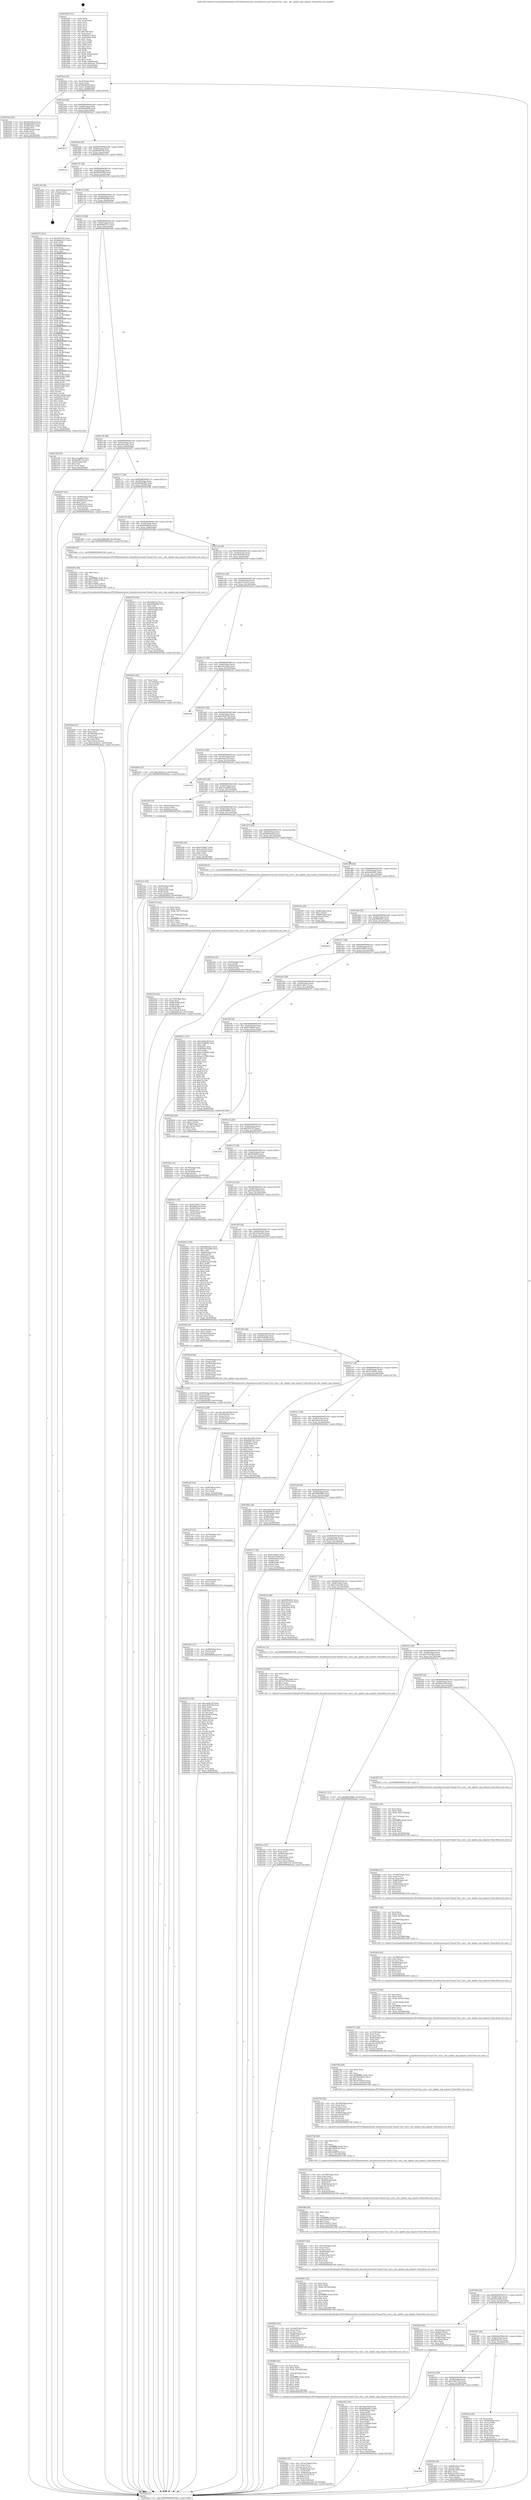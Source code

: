 digraph "0x401b40" {
  label = "0x401b40 (/mnt/c/Users/mathe/Desktop/tcc/POCII/binaries/extr_linuxdriversscsiaic7xxxaic7xxx_core.c_ahc_update_neg_request_Final-ollvm.out::main(0))"
  labelloc = "t"
  node[shape=record]

  Entry [label="",width=0.3,height=0.3,shape=circle,fillcolor=black,style=filled]
  "0x401baf" [label="{
     0x401baf [32]\l
     | [instrs]\l
     &nbsp;&nbsp;0x401baf \<+6\>: mov -0xc0(%rbp),%eax\l
     &nbsp;&nbsp;0x401bb5 \<+2\>: mov %eax,%ecx\l
     &nbsp;&nbsp;0x401bb7 \<+6\>: sub $0x84a6f385,%ecx\l
     &nbsp;&nbsp;0x401bbd \<+6\>: mov %eax,-0xd4(%rbp)\l
     &nbsp;&nbsp;0x401bc3 \<+6\>: mov %ecx,-0xd8(%rbp)\l
     &nbsp;&nbsp;0x401bc9 \<+6\>: je 000000000040254b \<main+0xa0b\>\l
  }"]
  "0x40254b" [label="{
     0x40254b [36]\l
     | [instrs]\l
     &nbsp;&nbsp;0x40254b \<+5\>: mov $0x162eebcb,%eax\l
     &nbsp;&nbsp;0x402550 \<+5\>: mov $0xdb62afe9,%ecx\l
     &nbsp;&nbsp;0x402555 \<+4\>: mov -0x58(%rbp),%rdx\l
     &nbsp;&nbsp;0x402559 \<+2\>: mov (%rdx),%esi\l
     &nbsp;&nbsp;0x40255b \<+4\>: mov -0x68(%rbp),%rdx\l
     &nbsp;&nbsp;0x40255f \<+2\>: cmp (%rdx),%esi\l
     &nbsp;&nbsp;0x402561 \<+3\>: cmovl %ecx,%eax\l
     &nbsp;&nbsp;0x402564 \<+6\>: mov %eax,-0xc0(%rbp)\l
     &nbsp;&nbsp;0x40256a \<+5\>: jmp 0000000000402daa \<main+0x126a\>\l
  }"]
  "0x401bcf" [label="{
     0x401bcf [28]\l
     | [instrs]\l
     &nbsp;&nbsp;0x401bcf \<+5\>: jmp 0000000000401bd4 \<main+0x94\>\l
     &nbsp;&nbsp;0x401bd4 \<+6\>: mov -0xd4(%rbp),%eax\l
     &nbsp;&nbsp;0x401bda \<+5\>: sub $0x8a8e4904,%eax\l
     &nbsp;&nbsp;0x401bdf \<+6\>: mov %eax,-0xdc(%rbp)\l
     &nbsp;&nbsp;0x401be5 \<+6\>: je 0000000000402b27 \<main+0xfe7\>\l
  }"]
  Exit [label="",width=0.3,height=0.3,shape=circle,fillcolor=black,style=filled,peripheries=2]
  "0x402b27" [label="{
     0x402b27\l
  }", style=dashed]
  "0x401beb" [label="{
     0x401beb [28]\l
     | [instrs]\l
     &nbsp;&nbsp;0x401beb \<+5\>: jmp 0000000000401bf0 \<main+0xb0\>\l
     &nbsp;&nbsp;0x401bf0 \<+6\>: mov -0xd4(%rbp),%eax\l
     &nbsp;&nbsp;0x401bf6 \<+5\>: sub $0x8b396739,%eax\l
     &nbsp;&nbsp;0x401bfb \<+6\>: mov %eax,-0xe0(%rbp)\l
     &nbsp;&nbsp;0x401c01 \<+6\>: je 00000000004021ee \<main+0x6ae\>\l
  }"]
  "0x402a74" [label="{
     0x402a74 [149]\l
     | [instrs]\l
     &nbsp;&nbsp;0x402a74 \<+5\>: mov $0xcda4e23f,%eax\l
     &nbsp;&nbsp;0x402a79 \<+5\>: mov $0xcd54670d,%esi\l
     &nbsp;&nbsp;0x402a7e \<+3\>: mov $0x1,%r9b\l
     &nbsp;&nbsp;0x402a81 \<+8\>: mov 0x40507c,%r10d\l
     &nbsp;&nbsp;0x402a89 \<+8\>: mov 0x405090,%r11d\l
     &nbsp;&nbsp;0x402a91 \<+3\>: mov %r10d,%ebx\l
     &nbsp;&nbsp;0x402a94 \<+6\>: add $0xa818b1f,%ebx\l
     &nbsp;&nbsp;0x402a9a \<+3\>: sub $0x1,%ebx\l
     &nbsp;&nbsp;0x402a9d \<+6\>: sub $0xa818b1f,%ebx\l
     &nbsp;&nbsp;0x402aa3 \<+4\>: imul %ebx,%r10d\l
     &nbsp;&nbsp;0x402aa7 \<+4\>: and $0x1,%r10d\l
     &nbsp;&nbsp;0x402aab \<+4\>: cmp $0x0,%r10d\l
     &nbsp;&nbsp;0x402aaf \<+4\>: sete %r14b\l
     &nbsp;&nbsp;0x402ab3 \<+4\>: cmp $0xa,%r11d\l
     &nbsp;&nbsp;0x402ab7 \<+4\>: setl %r15b\l
     &nbsp;&nbsp;0x402abb \<+3\>: mov %r14b,%r12b\l
     &nbsp;&nbsp;0x402abe \<+4\>: xor $0xff,%r12b\l
     &nbsp;&nbsp;0x402ac2 \<+3\>: mov %r15b,%r13b\l
     &nbsp;&nbsp;0x402ac5 \<+4\>: xor $0xff,%r13b\l
     &nbsp;&nbsp;0x402ac9 \<+4\>: xor $0x1,%r9b\l
     &nbsp;&nbsp;0x402acd \<+3\>: mov %r12b,%cl\l
     &nbsp;&nbsp;0x402ad0 \<+3\>: and $0xff,%cl\l
     &nbsp;&nbsp;0x402ad3 \<+3\>: and %r9b,%r14b\l
     &nbsp;&nbsp;0x402ad6 \<+3\>: mov %r13b,%dl\l
     &nbsp;&nbsp;0x402ad9 \<+3\>: and $0xff,%dl\l
     &nbsp;&nbsp;0x402adc \<+3\>: and %r9b,%r15b\l
     &nbsp;&nbsp;0x402adf \<+3\>: or %r14b,%cl\l
     &nbsp;&nbsp;0x402ae2 \<+3\>: or %r15b,%dl\l
     &nbsp;&nbsp;0x402ae5 \<+2\>: xor %dl,%cl\l
     &nbsp;&nbsp;0x402ae7 \<+3\>: or %r13b,%r12b\l
     &nbsp;&nbsp;0x402aea \<+4\>: xor $0xff,%r12b\l
     &nbsp;&nbsp;0x402aee \<+4\>: or $0x1,%r9b\l
     &nbsp;&nbsp;0x402af2 \<+3\>: and %r9b,%r12b\l
     &nbsp;&nbsp;0x402af5 \<+3\>: or %r12b,%cl\l
     &nbsp;&nbsp;0x402af8 \<+3\>: test $0x1,%cl\l
     &nbsp;&nbsp;0x402afb \<+3\>: cmovne %esi,%eax\l
     &nbsp;&nbsp;0x402afe \<+6\>: mov %eax,-0xc0(%rbp)\l
     &nbsp;&nbsp;0x402b04 \<+5\>: jmp 0000000000402daa \<main+0x126a\>\l
  }"]
  "0x4021ee" [label="{
     0x4021ee\l
  }", style=dashed]
  "0x401c07" [label="{
     0x401c07 [28]\l
     | [instrs]\l
     &nbsp;&nbsp;0x401c07 \<+5\>: jmp 0000000000401c0c \<main+0xcc\>\l
     &nbsp;&nbsp;0x401c0c \<+6\>: mov -0xd4(%rbp),%eax\l
     &nbsp;&nbsp;0x401c12 \<+5\>: sub $0x8d923866,%eax\l
     &nbsp;&nbsp;0x401c17 \<+6\>: mov %eax,-0xe4(%rbp)\l
     &nbsp;&nbsp;0x401c1d \<+6\>: je 0000000000402c40 \<main+0x1100\>\l
  }"]
  "0x402a65" [label="{
     0x402a65 [15]\l
     | [instrs]\l
     &nbsp;&nbsp;0x402a65 \<+4\>: mov -0x48(%rbp),%rcx\l
     &nbsp;&nbsp;0x402a69 \<+3\>: mov (%rcx),%rcx\l
     &nbsp;&nbsp;0x402a6c \<+3\>: mov %rcx,%rdi\l
     &nbsp;&nbsp;0x402a6f \<+5\>: call 0000000000401030 \<free@plt\>\l
     | [calls]\l
     &nbsp;&nbsp;0x401030 \{1\} (unknown)\l
  }"]
  "0x402c40" [label="{
     0x402c40 [24]\l
     | [instrs]\l
     &nbsp;&nbsp;0x402c40 \<+7\>: mov -0xb8(%rbp),%rax\l
     &nbsp;&nbsp;0x402c47 \<+2\>: mov (%rax),%eax\l
     &nbsp;&nbsp;0x402c49 \<+4\>: lea -0x28(%rbp),%rsp\l
     &nbsp;&nbsp;0x402c4d \<+1\>: pop %rbx\l
     &nbsp;&nbsp;0x402c4e \<+2\>: pop %r12\l
     &nbsp;&nbsp;0x402c50 \<+2\>: pop %r13\l
     &nbsp;&nbsp;0x402c52 \<+2\>: pop %r14\l
     &nbsp;&nbsp;0x402c54 \<+2\>: pop %r15\l
     &nbsp;&nbsp;0x402c56 \<+1\>: pop %rbp\l
     &nbsp;&nbsp;0x402c57 \<+1\>: ret\l
  }"]
  "0x401c23" [label="{
     0x401c23 [28]\l
     | [instrs]\l
     &nbsp;&nbsp;0x401c23 \<+5\>: jmp 0000000000401c28 \<main+0xe8\>\l
     &nbsp;&nbsp;0x401c28 \<+6\>: mov -0xd4(%rbp),%eax\l
     &nbsp;&nbsp;0x401c2e \<+5\>: sub $0x9990b969,%eax\l
     &nbsp;&nbsp;0x401c33 \<+6\>: mov %eax,-0xe8(%rbp)\l
     &nbsp;&nbsp;0x401c39 \<+6\>: je 0000000000402033 \<main+0x4f3\>\l
  }"]
  "0x402a56" [label="{
     0x402a56 [15]\l
     | [instrs]\l
     &nbsp;&nbsp;0x402a56 \<+4\>: mov -0x60(%rbp),%rcx\l
     &nbsp;&nbsp;0x402a5a \<+3\>: mov (%rcx),%rcx\l
     &nbsp;&nbsp;0x402a5d \<+3\>: mov %rcx,%rdi\l
     &nbsp;&nbsp;0x402a60 \<+5\>: call 0000000000401030 \<free@plt\>\l
     | [calls]\l
     &nbsp;&nbsp;0x401030 \{1\} (unknown)\l
  }"]
  "0x402033" [label="{
     0x402033 [413]\l
     | [instrs]\l
     &nbsp;&nbsp;0x402033 \<+5\>: mov $0xf500743,%eax\l
     &nbsp;&nbsp;0x402038 \<+5\>: mov $0x9ddd2511,%ecx\l
     &nbsp;&nbsp;0x40203d \<+2\>: xor %edx,%edx\l
     &nbsp;&nbsp;0x40203f \<+3\>: mov %rsp,%rsi\l
     &nbsp;&nbsp;0x402042 \<+4\>: add $0xfffffffffffffff0,%rsi\l
     &nbsp;&nbsp;0x402046 \<+3\>: mov %rsi,%rsp\l
     &nbsp;&nbsp;0x402049 \<+7\>: mov %rsi,-0xb8(%rbp)\l
     &nbsp;&nbsp;0x402050 \<+3\>: mov %rsp,%rsi\l
     &nbsp;&nbsp;0x402053 \<+4\>: add $0xfffffffffffffff0,%rsi\l
     &nbsp;&nbsp;0x402057 \<+3\>: mov %rsi,%rsp\l
     &nbsp;&nbsp;0x40205a \<+3\>: mov %rsp,%rdi\l
     &nbsp;&nbsp;0x40205d \<+4\>: add $0xfffffffffffffff0,%rdi\l
     &nbsp;&nbsp;0x402061 \<+3\>: mov %rdi,%rsp\l
     &nbsp;&nbsp;0x402064 \<+7\>: mov %rdi,-0xb0(%rbp)\l
     &nbsp;&nbsp;0x40206b \<+3\>: mov %rsp,%rdi\l
     &nbsp;&nbsp;0x40206e \<+4\>: add $0xfffffffffffffff0,%rdi\l
     &nbsp;&nbsp;0x402072 \<+3\>: mov %rdi,%rsp\l
     &nbsp;&nbsp;0x402075 \<+7\>: mov %rdi,-0xa8(%rbp)\l
     &nbsp;&nbsp;0x40207c \<+3\>: mov %rsp,%rdi\l
     &nbsp;&nbsp;0x40207f \<+4\>: add $0xfffffffffffffff0,%rdi\l
     &nbsp;&nbsp;0x402083 \<+3\>: mov %rdi,%rsp\l
     &nbsp;&nbsp;0x402086 \<+7\>: mov %rdi,-0xa0(%rbp)\l
     &nbsp;&nbsp;0x40208d \<+3\>: mov %rsp,%rdi\l
     &nbsp;&nbsp;0x402090 \<+4\>: add $0xfffffffffffffff0,%rdi\l
     &nbsp;&nbsp;0x402094 \<+3\>: mov %rdi,%rsp\l
     &nbsp;&nbsp;0x402097 \<+7\>: mov %rdi,-0x98(%rbp)\l
     &nbsp;&nbsp;0x40209e \<+3\>: mov %rsp,%rdi\l
     &nbsp;&nbsp;0x4020a1 \<+4\>: add $0xfffffffffffffff0,%rdi\l
     &nbsp;&nbsp;0x4020a5 \<+3\>: mov %rdi,%rsp\l
     &nbsp;&nbsp;0x4020a8 \<+7\>: mov %rdi,-0x90(%rbp)\l
     &nbsp;&nbsp;0x4020af \<+3\>: mov %rsp,%rdi\l
     &nbsp;&nbsp;0x4020b2 \<+4\>: add $0xfffffffffffffff0,%rdi\l
     &nbsp;&nbsp;0x4020b6 \<+3\>: mov %rdi,%rsp\l
     &nbsp;&nbsp;0x4020b9 \<+7\>: mov %rdi,-0x88(%rbp)\l
     &nbsp;&nbsp;0x4020c0 \<+3\>: mov %rsp,%rdi\l
     &nbsp;&nbsp;0x4020c3 \<+4\>: add $0xfffffffffffffff0,%rdi\l
     &nbsp;&nbsp;0x4020c7 \<+3\>: mov %rdi,%rsp\l
     &nbsp;&nbsp;0x4020ca \<+4\>: mov %rdi,-0x80(%rbp)\l
     &nbsp;&nbsp;0x4020ce \<+3\>: mov %rsp,%rdi\l
     &nbsp;&nbsp;0x4020d1 \<+4\>: add $0xfffffffffffffff0,%rdi\l
     &nbsp;&nbsp;0x4020d5 \<+3\>: mov %rdi,%rsp\l
     &nbsp;&nbsp;0x4020d8 \<+4\>: mov %rdi,-0x78(%rbp)\l
     &nbsp;&nbsp;0x4020dc \<+3\>: mov %rsp,%rdi\l
     &nbsp;&nbsp;0x4020df \<+4\>: add $0xfffffffffffffff0,%rdi\l
     &nbsp;&nbsp;0x4020e3 \<+3\>: mov %rdi,%rsp\l
     &nbsp;&nbsp;0x4020e6 \<+4\>: mov %rdi,-0x70(%rbp)\l
     &nbsp;&nbsp;0x4020ea \<+3\>: mov %rsp,%rdi\l
     &nbsp;&nbsp;0x4020ed \<+4\>: add $0xfffffffffffffff0,%rdi\l
     &nbsp;&nbsp;0x4020f1 \<+3\>: mov %rdi,%rsp\l
     &nbsp;&nbsp;0x4020f4 \<+4\>: mov %rdi,-0x68(%rbp)\l
     &nbsp;&nbsp;0x4020f8 \<+3\>: mov %rsp,%rdi\l
     &nbsp;&nbsp;0x4020fb \<+4\>: add $0xfffffffffffffff0,%rdi\l
     &nbsp;&nbsp;0x4020ff \<+3\>: mov %rdi,%rsp\l
     &nbsp;&nbsp;0x402102 \<+4\>: mov %rdi,-0x60(%rbp)\l
     &nbsp;&nbsp;0x402106 \<+3\>: mov %rsp,%rdi\l
     &nbsp;&nbsp;0x402109 \<+4\>: add $0xfffffffffffffff0,%rdi\l
     &nbsp;&nbsp;0x40210d \<+3\>: mov %rdi,%rsp\l
     &nbsp;&nbsp;0x402110 \<+4\>: mov %rdi,-0x58(%rbp)\l
     &nbsp;&nbsp;0x402114 \<+3\>: mov %rsp,%rdi\l
     &nbsp;&nbsp;0x402117 \<+4\>: add $0xfffffffffffffff0,%rdi\l
     &nbsp;&nbsp;0x40211b \<+3\>: mov %rdi,%rsp\l
     &nbsp;&nbsp;0x40211e \<+4\>: mov %rdi,-0x50(%rbp)\l
     &nbsp;&nbsp;0x402122 \<+3\>: mov %rsp,%rdi\l
     &nbsp;&nbsp;0x402125 \<+4\>: add $0xfffffffffffffff0,%rdi\l
     &nbsp;&nbsp;0x402129 \<+3\>: mov %rdi,%rsp\l
     &nbsp;&nbsp;0x40212c \<+4\>: mov %rdi,-0x48(%rbp)\l
     &nbsp;&nbsp;0x402130 \<+3\>: mov %rsp,%rdi\l
     &nbsp;&nbsp;0x402133 \<+4\>: add $0xfffffffffffffff0,%rdi\l
     &nbsp;&nbsp;0x402137 \<+3\>: mov %rdi,%rsp\l
     &nbsp;&nbsp;0x40213a \<+4\>: mov %rdi,-0x40(%rbp)\l
     &nbsp;&nbsp;0x40213e \<+3\>: mov %rsp,%rdi\l
     &nbsp;&nbsp;0x402141 \<+4\>: add $0xfffffffffffffff0,%rdi\l
     &nbsp;&nbsp;0x402145 \<+3\>: mov %rdi,%rsp\l
     &nbsp;&nbsp;0x402148 \<+4\>: mov %rdi,-0x38(%rbp)\l
     &nbsp;&nbsp;0x40214c \<+7\>: mov -0xb8(%rbp),%rdi\l
     &nbsp;&nbsp;0x402153 \<+6\>: movl $0x0,(%rdi)\l
     &nbsp;&nbsp;0x402159 \<+7\>: mov -0xc4(%rbp),%r8d\l
     &nbsp;&nbsp;0x402160 \<+3\>: mov %r8d,(%rsi)\l
     &nbsp;&nbsp;0x402163 \<+7\>: mov -0xb0(%rbp),%rdi\l
     &nbsp;&nbsp;0x40216a \<+7\>: mov -0xd0(%rbp),%r9\l
     &nbsp;&nbsp;0x402171 \<+3\>: mov %r9,(%rdi)\l
     &nbsp;&nbsp;0x402174 \<+3\>: cmpl $0x2,(%rsi)\l
     &nbsp;&nbsp;0x402177 \<+4\>: setne %r10b\l
     &nbsp;&nbsp;0x40217b \<+4\>: and $0x1,%r10b\l
     &nbsp;&nbsp;0x40217f \<+4\>: mov %r10b,-0x2d(%rbp)\l
     &nbsp;&nbsp;0x402183 \<+8\>: mov 0x40507c,%r11d\l
     &nbsp;&nbsp;0x40218b \<+7\>: mov 0x405090,%ebx\l
     &nbsp;&nbsp;0x402192 \<+3\>: sub $0x1,%edx\l
     &nbsp;&nbsp;0x402195 \<+3\>: mov %r11d,%r14d\l
     &nbsp;&nbsp;0x402198 \<+3\>: add %edx,%r14d\l
     &nbsp;&nbsp;0x40219b \<+4\>: imul %r14d,%r11d\l
     &nbsp;&nbsp;0x40219f \<+4\>: and $0x1,%r11d\l
     &nbsp;&nbsp;0x4021a3 \<+4\>: cmp $0x0,%r11d\l
     &nbsp;&nbsp;0x4021a7 \<+4\>: sete %r10b\l
     &nbsp;&nbsp;0x4021ab \<+3\>: cmp $0xa,%ebx\l
     &nbsp;&nbsp;0x4021ae \<+4\>: setl %r15b\l
     &nbsp;&nbsp;0x4021b2 \<+3\>: mov %r10b,%r12b\l
     &nbsp;&nbsp;0x4021b5 \<+3\>: and %r15b,%r12b\l
     &nbsp;&nbsp;0x4021b8 \<+3\>: xor %r15b,%r10b\l
     &nbsp;&nbsp;0x4021bb \<+3\>: or %r10b,%r12b\l
     &nbsp;&nbsp;0x4021be \<+4\>: test $0x1,%r12b\l
     &nbsp;&nbsp;0x4021c2 \<+3\>: cmovne %ecx,%eax\l
     &nbsp;&nbsp;0x4021c5 \<+6\>: mov %eax,-0xc0(%rbp)\l
     &nbsp;&nbsp;0x4021cb \<+5\>: jmp 0000000000402daa \<main+0x126a\>\l
  }"]
  "0x401c3f" [label="{
     0x401c3f [28]\l
     | [instrs]\l
     &nbsp;&nbsp;0x401c3f \<+5\>: jmp 0000000000401c44 \<main+0x104\>\l
     &nbsp;&nbsp;0x401c44 \<+6\>: mov -0xd4(%rbp),%eax\l
     &nbsp;&nbsp;0x401c4a \<+5\>: sub $0x9ddd2511,%eax\l
     &nbsp;&nbsp;0x401c4f \<+6\>: mov %eax,-0xec(%rbp)\l
     &nbsp;&nbsp;0x401c55 \<+6\>: je 00000000004021d0 \<main+0x690\>\l
  }"]
  "0x402a47" [label="{
     0x402a47 [15]\l
     | [instrs]\l
     &nbsp;&nbsp;0x402a47 \<+4\>: mov -0x78(%rbp),%rcx\l
     &nbsp;&nbsp;0x402a4b \<+3\>: mov (%rcx),%rcx\l
     &nbsp;&nbsp;0x402a4e \<+3\>: mov %rcx,%rdi\l
     &nbsp;&nbsp;0x402a51 \<+5\>: call 0000000000401030 \<free@plt\>\l
     | [calls]\l
     &nbsp;&nbsp;0x401030 \{1\} (unknown)\l
  }"]
  "0x4021d0" [label="{
     0x4021d0 [30]\l
     | [instrs]\l
     &nbsp;&nbsp;0x4021d0 \<+5\>: mov $0xce3aa468,%eax\l
     &nbsp;&nbsp;0x4021d5 \<+5\>: mov $0x8b396739,%ecx\l
     &nbsp;&nbsp;0x4021da \<+3\>: mov -0x2d(%rbp),%dl\l
     &nbsp;&nbsp;0x4021dd \<+3\>: test $0x1,%dl\l
     &nbsp;&nbsp;0x4021e0 \<+3\>: cmovne %ecx,%eax\l
     &nbsp;&nbsp;0x4021e3 \<+6\>: mov %eax,-0xc0(%rbp)\l
     &nbsp;&nbsp;0x4021e9 \<+5\>: jmp 0000000000402daa \<main+0x126a\>\l
  }"]
  "0x401c5b" [label="{
     0x401c5b [28]\l
     | [instrs]\l
     &nbsp;&nbsp;0x401c5b \<+5\>: jmp 0000000000401c60 \<main+0x120\>\l
     &nbsp;&nbsp;0x401c60 \<+6\>: mov -0xd4(%rbp),%eax\l
     &nbsp;&nbsp;0x401c66 \<+5\>: sub $0xaa41e241,%eax\l
     &nbsp;&nbsp;0x401c6b \<+6\>: mov %eax,-0xf0(%rbp)\l
     &nbsp;&nbsp;0x401c71 \<+6\>: je 0000000000402927 \<main+0xde7\>\l
  }"]
  "0x402a2f" [label="{
     0x402a2f [24]\l
     | [instrs]\l
     &nbsp;&nbsp;0x402a2f \<+7\>: mov -0x90(%rbp),%rcx\l
     &nbsp;&nbsp;0x402a36 \<+3\>: mov (%rcx),%rcx\l
     &nbsp;&nbsp;0x402a39 \<+3\>: mov %rcx,%rdi\l
     &nbsp;&nbsp;0x402a3c \<+6\>: mov %eax,-0x1b0(%rbp)\l
     &nbsp;&nbsp;0x402a42 \<+5\>: call 0000000000401030 \<free@plt\>\l
     | [calls]\l
     &nbsp;&nbsp;0x401030 \{1\} (unknown)\l
  }"]
  "0x402927" [label="{
     0x402927 [42]\l
     | [instrs]\l
     &nbsp;&nbsp;0x402927 \<+4\>: mov -0x40(%rbp),%rax\l
     &nbsp;&nbsp;0x40292b \<+2\>: mov (%rax),%ecx\l
     &nbsp;&nbsp;0x40292d \<+6\>: add $0xbf5f3ac2,%ecx\l
     &nbsp;&nbsp;0x402933 \<+3\>: add $0x1,%ecx\l
     &nbsp;&nbsp;0x402936 \<+6\>: sub $0xbf5f3ac2,%ecx\l
     &nbsp;&nbsp;0x40293c \<+4\>: mov -0x40(%rbp),%rax\l
     &nbsp;&nbsp;0x402940 \<+2\>: mov %ecx,(%rax)\l
     &nbsp;&nbsp;0x402942 \<+10\>: movl $0xf826993,-0xc0(%rbp)\l
     &nbsp;&nbsp;0x40294c \<+5\>: jmp 0000000000402daa \<main+0x126a\>\l
  }"]
  "0x401c77" [label="{
     0x401c77 [28]\l
     | [instrs]\l
     &nbsp;&nbsp;0x401c77 \<+5\>: jmp 0000000000401c7c \<main+0x13c\>\l
     &nbsp;&nbsp;0x401c7c \<+6\>: mov -0xd4(%rbp),%eax\l
     &nbsp;&nbsp;0x401c82 \<+5\>: sub $0xb006a085,%eax\l
     &nbsp;&nbsp;0x401c87 \<+6\>: mov %eax,-0xf4(%rbp)\l
     &nbsp;&nbsp;0x401c8d \<+6\>: je 0000000000402368 \<main+0x828\>\l
  }"]
  "0x402a12" [label="{
     0x402a12 [29]\l
     | [instrs]\l
     &nbsp;&nbsp;0x402a12 \<+10\>: movabs $0x4030b6,%rdi\l
     &nbsp;&nbsp;0x402a1c \<+4\>: mov -0x38(%rbp),%rcx\l
     &nbsp;&nbsp;0x402a20 \<+2\>: mov %eax,(%rcx)\l
     &nbsp;&nbsp;0x402a22 \<+4\>: mov -0x38(%rbp),%rcx\l
     &nbsp;&nbsp;0x402a26 \<+2\>: mov (%rcx),%esi\l
     &nbsp;&nbsp;0x402a28 \<+2\>: mov $0x0,%al\l
     &nbsp;&nbsp;0x402a2a \<+5\>: call 0000000000401040 \<printf@plt\>\l
     | [calls]\l
     &nbsp;&nbsp;0x401040 \{1\} (unknown)\l
  }"]
  "0x402368" [label="{
     0x402368 [15]\l
     | [instrs]\l
     &nbsp;&nbsp;0x402368 \<+10\>: movl $0x24883d60,-0xc0(%rbp)\l
     &nbsp;&nbsp;0x402372 \<+5\>: jmp 0000000000402daa \<main+0x126a\>\l
  }"]
  "0x401c93" [label="{
     0x401c93 [28]\l
     | [instrs]\l
     &nbsp;&nbsp;0x401c93 \<+5\>: jmp 0000000000401c98 \<main+0x158\>\l
     &nbsp;&nbsp;0x401c98 \<+6\>: mov -0xd4(%rbp),%eax\l
     &nbsp;&nbsp;0x401c9e \<+5\>: sub $0xb0d99e3c,%eax\l
     &nbsp;&nbsp;0x401ca3 \<+6\>: mov %eax,-0xf8(%rbp)\l
     &nbsp;&nbsp;0x401ca9 \<+6\>: je 000000000040248e \<main+0x94e\>\l
  }"]
  "0x4028f3" [label="{
     0x4028f3 [52]\l
     | [instrs]\l
     &nbsp;&nbsp;0x4028f3 \<+6\>: mov -0x1ac(%rbp),%ecx\l
     &nbsp;&nbsp;0x4028f9 \<+3\>: imul %eax,%ecx\l
     &nbsp;&nbsp;0x4028fc \<+3\>: movslq %ecx,%r8\l
     &nbsp;&nbsp;0x4028ff \<+4\>: mov -0x48(%rbp),%r9\l
     &nbsp;&nbsp;0x402903 \<+3\>: mov (%r9),%r9\l
     &nbsp;&nbsp;0x402906 \<+4\>: mov -0x40(%rbp),%r10\l
     &nbsp;&nbsp;0x40290a \<+3\>: movslq (%r10),%r10\l
     &nbsp;&nbsp;0x40290d \<+4\>: shl $0x6,%r10\l
     &nbsp;&nbsp;0x402911 \<+3\>: add %r10,%r9\l
     &nbsp;&nbsp;0x402914 \<+4\>: mov %r8,0x38(%r9)\l
     &nbsp;&nbsp;0x402918 \<+10\>: movl $0xaa41e241,-0xc0(%rbp)\l
     &nbsp;&nbsp;0x402922 \<+5\>: jmp 0000000000402daa \<main+0x126a\>\l
  }"]
  "0x40248e" [label="{
     0x40248e [5]\l
     | [instrs]\l
     &nbsp;&nbsp;0x40248e \<+5\>: call 0000000000401160 \<next_i\>\l
     | [calls]\l
     &nbsp;&nbsp;0x401160 \{1\} (/mnt/c/Users/mathe/Desktop/tcc/POCII/binaries/extr_linuxdriversscsiaic7xxxaic7xxx_core.c_ahc_update_neg_request_Final-ollvm.out::next_i)\l
  }"]
  "0x401caf" [label="{
     0x401caf [28]\l
     | [instrs]\l
     &nbsp;&nbsp;0x401caf \<+5\>: jmp 0000000000401cb4 \<main+0x174\>\l
     &nbsp;&nbsp;0x401cb4 \<+6\>: mov -0xd4(%rbp),%eax\l
     &nbsp;&nbsp;0x401cba \<+5\>: sub $0xc4f59cdd,%eax\l
     &nbsp;&nbsp;0x401cbf \<+6\>: mov %eax,-0xfc(%rbp)\l
     &nbsp;&nbsp;0x401cc5 \<+6\>: je 0000000000401fc9 \<main+0x489\>\l
  }"]
  "0x4028bf" [label="{
     0x4028bf [52]\l
     | [instrs]\l
     &nbsp;&nbsp;0x4028bf \<+2\>: xor %ecx,%ecx\l
     &nbsp;&nbsp;0x4028c1 \<+5\>: mov $0x2,%edx\l
     &nbsp;&nbsp;0x4028c6 \<+6\>: mov %edx,-0x1a8(%rbp)\l
     &nbsp;&nbsp;0x4028cc \<+1\>: cltd\l
     &nbsp;&nbsp;0x4028cd \<+6\>: mov -0x1a8(%rbp),%esi\l
     &nbsp;&nbsp;0x4028d3 \<+2\>: idiv %esi\l
     &nbsp;&nbsp;0x4028d5 \<+6\>: imul $0xfffffffe,%edx,%edx\l
     &nbsp;&nbsp;0x4028db \<+2\>: mov %ecx,%edi\l
     &nbsp;&nbsp;0x4028dd \<+2\>: sub %edx,%edi\l
     &nbsp;&nbsp;0x4028df \<+2\>: mov %ecx,%edx\l
     &nbsp;&nbsp;0x4028e1 \<+3\>: sub $0x1,%edx\l
     &nbsp;&nbsp;0x4028e4 \<+2\>: add %edx,%edi\l
     &nbsp;&nbsp;0x4028e6 \<+2\>: sub %edi,%ecx\l
     &nbsp;&nbsp;0x4028e8 \<+6\>: mov %ecx,-0x1ac(%rbp)\l
     &nbsp;&nbsp;0x4028ee \<+5\>: call 0000000000401160 \<next_i\>\l
     | [calls]\l
     &nbsp;&nbsp;0x401160 \{1\} (/mnt/c/Users/mathe/Desktop/tcc/POCII/binaries/extr_linuxdriversscsiaic7xxxaic7xxx_core.c_ahc_update_neg_request_Final-ollvm.out::next_i)\l
  }"]
  "0x401fc9" [label="{
     0x401fc9 [106]\l
     | [instrs]\l
     &nbsp;&nbsp;0x401fc9 \<+5\>: mov $0xf500743,%eax\l
     &nbsp;&nbsp;0x401fce \<+5\>: mov $0x9990b969,%ecx\l
     &nbsp;&nbsp;0x401fd3 \<+2\>: mov $0x1,%dl\l
     &nbsp;&nbsp;0x401fd5 \<+7\>: mov -0xba(%rbp),%sil\l
     &nbsp;&nbsp;0x401fdc \<+7\>: mov -0xb9(%rbp),%dil\l
     &nbsp;&nbsp;0x401fe3 \<+3\>: mov %sil,%r8b\l
     &nbsp;&nbsp;0x401fe6 \<+4\>: xor $0xff,%r8b\l
     &nbsp;&nbsp;0x401fea \<+3\>: mov %dil,%r9b\l
     &nbsp;&nbsp;0x401fed \<+4\>: xor $0xff,%r9b\l
     &nbsp;&nbsp;0x401ff1 \<+3\>: xor $0x1,%dl\l
     &nbsp;&nbsp;0x401ff4 \<+3\>: mov %r8b,%r10b\l
     &nbsp;&nbsp;0x401ff7 \<+4\>: and $0xff,%r10b\l
     &nbsp;&nbsp;0x401ffb \<+3\>: and %dl,%sil\l
     &nbsp;&nbsp;0x401ffe \<+3\>: mov %r9b,%r11b\l
     &nbsp;&nbsp;0x402001 \<+4\>: and $0xff,%r11b\l
     &nbsp;&nbsp;0x402005 \<+3\>: and %dl,%dil\l
     &nbsp;&nbsp;0x402008 \<+3\>: or %sil,%r10b\l
     &nbsp;&nbsp;0x40200b \<+3\>: or %dil,%r11b\l
     &nbsp;&nbsp;0x40200e \<+3\>: xor %r11b,%r10b\l
     &nbsp;&nbsp;0x402011 \<+3\>: or %r9b,%r8b\l
     &nbsp;&nbsp;0x402014 \<+4\>: xor $0xff,%r8b\l
     &nbsp;&nbsp;0x402018 \<+3\>: or $0x1,%dl\l
     &nbsp;&nbsp;0x40201b \<+3\>: and %dl,%r8b\l
     &nbsp;&nbsp;0x40201e \<+3\>: or %r8b,%r10b\l
     &nbsp;&nbsp;0x402021 \<+4\>: test $0x1,%r10b\l
     &nbsp;&nbsp;0x402025 \<+3\>: cmovne %ecx,%eax\l
     &nbsp;&nbsp;0x402028 \<+6\>: mov %eax,-0xc0(%rbp)\l
     &nbsp;&nbsp;0x40202e \<+5\>: jmp 0000000000402daa \<main+0x126a\>\l
  }"]
  "0x401ccb" [label="{
     0x401ccb [28]\l
     | [instrs]\l
     &nbsp;&nbsp;0x401ccb \<+5\>: jmp 0000000000401cd0 \<main+0x190\>\l
     &nbsp;&nbsp;0x401cd0 \<+6\>: mov -0xd4(%rbp),%eax\l
     &nbsp;&nbsp;0x401cd6 \<+5\>: sub $0xc523ee51,%eax\l
     &nbsp;&nbsp;0x401cdb \<+6\>: mov %eax,-0x100(%rbp)\l
     &nbsp;&nbsp;0x401ce1 \<+6\>: je 00000000004024e4 \<main+0x9a4\>\l
  }"]
  "0x402daa" [label="{
     0x402daa [5]\l
     | [instrs]\l
     &nbsp;&nbsp;0x402daa \<+5\>: jmp 0000000000401baf \<main+0x6f\>\l
  }"]
  "0x401b40" [label="{
     0x401b40 [111]\l
     | [instrs]\l
     &nbsp;&nbsp;0x401b40 \<+1\>: push %rbp\l
     &nbsp;&nbsp;0x401b41 \<+3\>: mov %rsp,%rbp\l
     &nbsp;&nbsp;0x401b44 \<+2\>: push %r15\l
     &nbsp;&nbsp;0x401b46 \<+2\>: push %r14\l
     &nbsp;&nbsp;0x401b48 \<+2\>: push %r13\l
     &nbsp;&nbsp;0x401b4a \<+2\>: push %r12\l
     &nbsp;&nbsp;0x401b4c \<+1\>: push %rbx\l
     &nbsp;&nbsp;0x401b4d \<+7\>: sub $0x198,%rsp\l
     &nbsp;&nbsp;0x401b54 \<+2\>: xor %eax,%eax\l
     &nbsp;&nbsp;0x401b56 \<+7\>: mov 0x40507c,%ecx\l
     &nbsp;&nbsp;0x401b5d \<+7\>: mov 0x405090,%edx\l
     &nbsp;&nbsp;0x401b64 \<+3\>: sub $0x1,%eax\l
     &nbsp;&nbsp;0x401b67 \<+3\>: mov %ecx,%r8d\l
     &nbsp;&nbsp;0x401b6a \<+3\>: add %eax,%r8d\l
     &nbsp;&nbsp;0x401b6d \<+4\>: imul %r8d,%ecx\l
     &nbsp;&nbsp;0x401b71 \<+3\>: and $0x1,%ecx\l
     &nbsp;&nbsp;0x401b74 \<+3\>: cmp $0x0,%ecx\l
     &nbsp;&nbsp;0x401b77 \<+4\>: sete %r9b\l
     &nbsp;&nbsp;0x401b7b \<+4\>: and $0x1,%r9b\l
     &nbsp;&nbsp;0x401b7f \<+7\>: mov %r9b,-0xba(%rbp)\l
     &nbsp;&nbsp;0x401b86 \<+3\>: cmp $0xa,%edx\l
     &nbsp;&nbsp;0x401b89 \<+4\>: setl %r9b\l
     &nbsp;&nbsp;0x401b8d \<+4\>: and $0x1,%r9b\l
     &nbsp;&nbsp;0x401b91 \<+7\>: mov %r9b,-0xb9(%rbp)\l
     &nbsp;&nbsp;0x401b98 \<+10\>: movl $0xc4f59cdd,-0xc0(%rbp)\l
     &nbsp;&nbsp;0x401ba2 \<+6\>: mov %edi,-0xc4(%rbp)\l
     &nbsp;&nbsp;0x401ba8 \<+7\>: mov %rsi,-0xd0(%rbp)\l
  }"]
  "0x402895" [label="{
     0x402895 [42]\l
     | [instrs]\l
     &nbsp;&nbsp;0x402895 \<+6\>: mov -0x1a4(%rbp),%ecx\l
     &nbsp;&nbsp;0x40289b \<+3\>: imul %eax,%ecx\l
     &nbsp;&nbsp;0x40289e \<+3\>: movslq %ecx,%r8\l
     &nbsp;&nbsp;0x4028a1 \<+4\>: mov -0x48(%rbp),%r9\l
     &nbsp;&nbsp;0x4028a5 \<+3\>: mov (%r9),%r9\l
     &nbsp;&nbsp;0x4028a8 \<+4\>: mov -0x40(%rbp),%r10\l
     &nbsp;&nbsp;0x4028ac \<+3\>: movslq (%r10),%r10\l
     &nbsp;&nbsp;0x4028af \<+4\>: shl $0x6,%r10\l
     &nbsp;&nbsp;0x4028b3 \<+3\>: add %r10,%r9\l
     &nbsp;&nbsp;0x4028b6 \<+4\>: mov %r8,0x30(%r9)\l
     &nbsp;&nbsp;0x4028ba \<+5\>: call 0000000000401160 \<next_i\>\l
     | [calls]\l
     &nbsp;&nbsp;0x401160 \{1\} (/mnt/c/Users/mathe/Desktop/tcc/POCII/binaries/extr_linuxdriversscsiaic7xxxaic7xxx_core.c_ahc_update_neg_request_Final-ollvm.out::next_i)\l
  }"]
  "0x402861" [label="{
     0x402861 [52]\l
     | [instrs]\l
     &nbsp;&nbsp;0x402861 \<+2\>: xor %ecx,%ecx\l
     &nbsp;&nbsp;0x402863 \<+5\>: mov $0x2,%edx\l
     &nbsp;&nbsp;0x402868 \<+6\>: mov %edx,-0x1a0(%rbp)\l
     &nbsp;&nbsp;0x40286e \<+1\>: cltd\l
     &nbsp;&nbsp;0x40286f \<+6\>: mov -0x1a0(%rbp),%esi\l
     &nbsp;&nbsp;0x402875 \<+2\>: idiv %esi\l
     &nbsp;&nbsp;0x402877 \<+6\>: imul $0xfffffffe,%edx,%edx\l
     &nbsp;&nbsp;0x40287d \<+2\>: mov %ecx,%edi\l
     &nbsp;&nbsp;0x40287f \<+2\>: sub %edx,%edi\l
     &nbsp;&nbsp;0x402881 \<+2\>: mov %ecx,%edx\l
     &nbsp;&nbsp;0x402883 \<+3\>: sub $0x1,%edx\l
     &nbsp;&nbsp;0x402886 \<+2\>: add %edx,%edi\l
     &nbsp;&nbsp;0x402888 \<+2\>: sub %edi,%ecx\l
     &nbsp;&nbsp;0x40288a \<+6\>: mov %ecx,-0x1a4(%rbp)\l
     &nbsp;&nbsp;0x402890 \<+5\>: call 0000000000401160 \<next_i\>\l
     | [calls]\l
     &nbsp;&nbsp;0x401160 \{1\} (/mnt/c/Users/mathe/Desktop/tcc/POCII/binaries/extr_linuxdriversscsiaic7xxxaic7xxx_core.c_ahc_update_neg_request_Final-ollvm.out::next_i)\l
  }"]
  "0x4024e4" [label="{
     0x4024e4 [42]\l
     | [instrs]\l
     &nbsp;&nbsp;0x4024e4 \<+2\>: xor %eax,%eax\l
     &nbsp;&nbsp;0x4024e6 \<+4\>: mov -0x70(%rbp),%rcx\l
     &nbsp;&nbsp;0x4024ea \<+2\>: mov (%rcx),%edx\l
     &nbsp;&nbsp;0x4024ec \<+2\>: mov %eax,%esi\l
     &nbsp;&nbsp;0x4024ee \<+2\>: sub %edx,%esi\l
     &nbsp;&nbsp;0x4024f0 \<+2\>: mov %eax,%edx\l
     &nbsp;&nbsp;0x4024f2 \<+3\>: sub $0x1,%edx\l
     &nbsp;&nbsp;0x4024f5 \<+2\>: add %edx,%esi\l
     &nbsp;&nbsp;0x4024f7 \<+2\>: sub %esi,%eax\l
     &nbsp;&nbsp;0x4024f9 \<+4\>: mov -0x70(%rbp),%rcx\l
     &nbsp;&nbsp;0x4024fd \<+2\>: mov %eax,(%rcx)\l
     &nbsp;&nbsp;0x4024ff \<+10\>: movl $0x22fa3ce6,-0xc0(%rbp)\l
     &nbsp;&nbsp;0x402509 \<+5\>: jmp 0000000000402daa \<main+0x126a\>\l
  }"]
  "0x401ce7" [label="{
     0x401ce7 [28]\l
     | [instrs]\l
     &nbsp;&nbsp;0x401ce7 \<+5\>: jmp 0000000000401cec \<main+0x1ac\>\l
     &nbsp;&nbsp;0x401cec \<+6\>: mov -0xd4(%rbp),%eax\l
     &nbsp;&nbsp;0x401cf2 \<+5\>: sub $0xc8ae383a,%eax\l
     &nbsp;&nbsp;0x401cf7 \<+6\>: mov %eax,-0x104(%rbp)\l
     &nbsp;&nbsp;0x401cfd \<+6\>: je 0000000000402c9d \<main+0x115d\>\l
  }"]
  "0x402837" [label="{
     0x402837 [42]\l
     | [instrs]\l
     &nbsp;&nbsp;0x402837 \<+6\>: mov -0x19c(%rbp),%ecx\l
     &nbsp;&nbsp;0x40283d \<+3\>: imul %eax,%ecx\l
     &nbsp;&nbsp;0x402840 \<+3\>: movslq %ecx,%r8\l
     &nbsp;&nbsp;0x402843 \<+4\>: mov -0x48(%rbp),%r9\l
     &nbsp;&nbsp;0x402847 \<+3\>: mov (%r9),%r9\l
     &nbsp;&nbsp;0x40284a \<+4\>: mov -0x40(%rbp),%r10\l
     &nbsp;&nbsp;0x40284e \<+3\>: movslq (%r10),%r10\l
     &nbsp;&nbsp;0x402851 \<+4\>: shl $0x6,%r10\l
     &nbsp;&nbsp;0x402855 \<+3\>: add %r10,%r9\l
     &nbsp;&nbsp;0x402858 \<+4\>: mov %r8,0x28(%r9)\l
     &nbsp;&nbsp;0x40285c \<+5\>: call 0000000000401160 \<next_i\>\l
     | [calls]\l
     &nbsp;&nbsp;0x401160 \{1\} (/mnt/c/Users/mathe/Desktop/tcc/POCII/binaries/extr_linuxdriversscsiaic7xxxaic7xxx_core.c_ahc_update_neg_request_Final-ollvm.out::next_i)\l
  }"]
  "0x402c9d" [label="{
     0x402c9d\l
  }", style=dashed]
  "0x401d03" [label="{
     0x401d03 [28]\l
     | [instrs]\l
     &nbsp;&nbsp;0x401d03 \<+5\>: jmp 0000000000401d08 \<main+0x1c8\>\l
     &nbsp;&nbsp;0x401d08 \<+6\>: mov -0xd4(%rbp),%eax\l
     &nbsp;&nbsp;0x401d0e \<+5\>: sub $0xcd54670d,%eax\l
     &nbsp;&nbsp;0x401d13 \<+6\>: mov %eax,-0x108(%rbp)\l
     &nbsp;&nbsp;0x401d19 \<+6\>: je 0000000000402b09 \<main+0xfc9\>\l
  }"]
  "0x40280f" [label="{
     0x40280f [40]\l
     | [instrs]\l
     &nbsp;&nbsp;0x40280f \<+5\>: mov $0x2,%ecx\l
     &nbsp;&nbsp;0x402814 \<+1\>: cltd\l
     &nbsp;&nbsp;0x402815 \<+2\>: idiv %ecx\l
     &nbsp;&nbsp;0x402817 \<+6\>: imul $0xfffffffe,%edx,%ecx\l
     &nbsp;&nbsp;0x40281d \<+6\>: sub $0x22c6e911,%ecx\l
     &nbsp;&nbsp;0x402823 \<+3\>: add $0x1,%ecx\l
     &nbsp;&nbsp;0x402826 \<+6\>: add $0x22c6e911,%ecx\l
     &nbsp;&nbsp;0x40282c \<+6\>: mov %ecx,-0x19c(%rbp)\l
     &nbsp;&nbsp;0x402832 \<+5\>: call 0000000000401160 \<next_i\>\l
     | [calls]\l
     &nbsp;&nbsp;0x401160 \{1\} (/mnt/c/Users/mathe/Desktop/tcc/POCII/binaries/extr_linuxdriversscsiaic7xxxaic7xxx_core.c_ahc_update_neg_request_Final-ollvm.out::next_i)\l
  }"]
  "0x402b09" [label="{
     0x402b09 [15]\l
     | [instrs]\l
     &nbsp;&nbsp;0x402b09 \<+10\>: movl $0x26952c1e,-0xc0(%rbp)\l
     &nbsp;&nbsp;0x402b13 \<+5\>: jmp 0000000000402daa \<main+0x126a\>\l
  }"]
  "0x401d1f" [label="{
     0x401d1f [28]\l
     | [instrs]\l
     &nbsp;&nbsp;0x401d1f \<+5\>: jmp 0000000000401d24 \<main+0x1e4\>\l
     &nbsp;&nbsp;0x401d24 \<+6\>: mov -0xd4(%rbp),%eax\l
     &nbsp;&nbsp;0x401d2a \<+5\>: sub $0xcda4e23f,%eax\l
     &nbsp;&nbsp;0x401d2f \<+6\>: mov %eax,-0x10c(%rbp)\l
     &nbsp;&nbsp;0x401d35 \<+6\>: je 0000000000402cf4 \<main+0x11b4\>\l
  }"]
  "0x4027e5" [label="{
     0x4027e5 [42]\l
     | [instrs]\l
     &nbsp;&nbsp;0x4027e5 \<+6\>: mov -0x198(%rbp),%ecx\l
     &nbsp;&nbsp;0x4027eb \<+3\>: imul %eax,%ecx\l
     &nbsp;&nbsp;0x4027ee \<+3\>: movslq %ecx,%r8\l
     &nbsp;&nbsp;0x4027f1 \<+4\>: mov -0x48(%rbp),%r9\l
     &nbsp;&nbsp;0x4027f5 \<+3\>: mov (%r9),%r9\l
     &nbsp;&nbsp;0x4027f8 \<+4\>: mov -0x40(%rbp),%r10\l
     &nbsp;&nbsp;0x4027fc \<+3\>: movslq (%r10),%r10\l
     &nbsp;&nbsp;0x4027ff \<+4\>: shl $0x6,%r10\l
     &nbsp;&nbsp;0x402803 \<+3\>: add %r10,%r9\l
     &nbsp;&nbsp;0x402806 \<+4\>: mov %r8,0x20(%r9)\l
     &nbsp;&nbsp;0x40280a \<+5\>: call 0000000000401160 \<next_i\>\l
     | [calls]\l
     &nbsp;&nbsp;0x401160 \{1\} (/mnt/c/Users/mathe/Desktop/tcc/POCII/binaries/extr_linuxdriversscsiaic7xxxaic7xxx_core.c_ahc_update_neg_request_Final-ollvm.out::next_i)\l
  }"]
  "0x402cf4" [label="{
     0x402cf4\l
  }", style=dashed]
  "0x401d3b" [label="{
     0x401d3b [28]\l
     | [instrs]\l
     &nbsp;&nbsp;0x401d3b \<+5\>: jmp 0000000000401d40 \<main+0x200\>\l
     &nbsp;&nbsp;0x401d40 \<+6\>: mov -0xd4(%rbp),%eax\l
     &nbsp;&nbsp;0x401d46 \<+5\>: sub $0xce3aa468,%eax\l
     &nbsp;&nbsp;0x401d4b \<+6\>: mov %eax,-0x110(%rbp)\l
     &nbsp;&nbsp;0x401d51 \<+6\>: je 000000000040220f \<main+0x6cf\>\l
  }"]
  "0x4027bd" [label="{
     0x4027bd [40]\l
     | [instrs]\l
     &nbsp;&nbsp;0x4027bd \<+5\>: mov $0x2,%ecx\l
     &nbsp;&nbsp;0x4027c2 \<+1\>: cltd\l
     &nbsp;&nbsp;0x4027c3 \<+2\>: idiv %ecx\l
     &nbsp;&nbsp;0x4027c5 \<+6\>: imul $0xfffffffe,%edx,%ecx\l
     &nbsp;&nbsp;0x4027cb \<+6\>: add $0x10b88762,%ecx\l
     &nbsp;&nbsp;0x4027d1 \<+3\>: add $0x1,%ecx\l
     &nbsp;&nbsp;0x4027d4 \<+6\>: sub $0x10b88762,%ecx\l
     &nbsp;&nbsp;0x4027da \<+6\>: mov %ecx,-0x198(%rbp)\l
     &nbsp;&nbsp;0x4027e0 \<+5\>: call 0000000000401160 \<next_i\>\l
     | [calls]\l
     &nbsp;&nbsp;0x401160 \{1\} (/mnt/c/Users/mathe/Desktop/tcc/POCII/binaries/extr_linuxdriversscsiaic7xxxaic7xxx_core.c_ahc_update_neg_request_Final-ollvm.out::next_i)\l
  }"]
  "0x40220f" [label="{
     0x40220f [19]\l
     | [instrs]\l
     &nbsp;&nbsp;0x40220f \<+7\>: mov -0xb0(%rbp),%rax\l
     &nbsp;&nbsp;0x402216 \<+3\>: mov (%rax),%rax\l
     &nbsp;&nbsp;0x402219 \<+4\>: mov 0x8(%rax),%rdi\l
     &nbsp;&nbsp;0x40221d \<+5\>: call 0000000000401060 \<atoi@plt\>\l
     | [calls]\l
     &nbsp;&nbsp;0x401060 \{1\} (unknown)\l
  }"]
  "0x401d57" [label="{
     0x401d57 [28]\l
     | [instrs]\l
     &nbsp;&nbsp;0x401d57 \<+5\>: jmp 0000000000401d5c \<main+0x21c\>\l
     &nbsp;&nbsp;0x401d5c \<+6\>: mov -0xd4(%rbp),%eax\l
     &nbsp;&nbsp;0x401d62 \<+5\>: sub $0xd0569f3c,%eax\l
     &nbsp;&nbsp;0x401d67 \<+6\>: mov %eax,-0x114(%rbp)\l
     &nbsp;&nbsp;0x401d6d \<+6\>: je 0000000000402246 \<main+0x706\>\l
  }"]
  "0x402222" [label="{
     0x402222 [36]\l
     | [instrs]\l
     &nbsp;&nbsp;0x402222 \<+7\>: mov -0xa8(%rbp),%rdi\l
     &nbsp;&nbsp;0x402229 \<+2\>: mov %eax,(%rdi)\l
     &nbsp;&nbsp;0x40222b \<+7\>: mov -0xa8(%rbp),%rdi\l
     &nbsp;&nbsp;0x402232 \<+2\>: mov (%rdi),%eax\l
     &nbsp;&nbsp;0x402234 \<+3\>: mov %eax,-0x2c(%rbp)\l
     &nbsp;&nbsp;0x402237 \<+10\>: movl $0xd0569f3c,-0xc0(%rbp)\l
     &nbsp;&nbsp;0x402241 \<+5\>: jmp 0000000000402daa \<main+0x126a\>\l
  }"]
  "0x402793" [label="{
     0x402793 [42]\l
     | [instrs]\l
     &nbsp;&nbsp;0x402793 \<+6\>: mov -0x194(%rbp),%ecx\l
     &nbsp;&nbsp;0x402799 \<+3\>: imul %eax,%ecx\l
     &nbsp;&nbsp;0x40279c \<+3\>: movslq %ecx,%r8\l
     &nbsp;&nbsp;0x40279f \<+4\>: mov -0x48(%rbp),%r9\l
     &nbsp;&nbsp;0x4027a3 \<+3\>: mov (%r9),%r9\l
     &nbsp;&nbsp;0x4027a6 \<+4\>: mov -0x40(%rbp),%r10\l
     &nbsp;&nbsp;0x4027aa \<+3\>: movslq (%r10),%r10\l
     &nbsp;&nbsp;0x4027ad \<+4\>: shl $0x6,%r10\l
     &nbsp;&nbsp;0x4027b1 \<+3\>: add %r10,%r9\l
     &nbsp;&nbsp;0x4027b4 \<+4\>: mov %r8,0x18(%r9)\l
     &nbsp;&nbsp;0x4027b8 \<+5\>: call 0000000000401160 \<next_i\>\l
     | [calls]\l
     &nbsp;&nbsp;0x401160 \{1\} (/mnt/c/Users/mathe/Desktop/tcc/POCII/binaries/extr_linuxdriversscsiaic7xxxaic7xxx_core.c_ahc_update_neg_request_Final-ollvm.out::next_i)\l
  }"]
  "0x402246" [label="{
     0x402246 [30]\l
     | [instrs]\l
     &nbsp;&nbsp;0x402246 \<+5\>: mov $0xfc0306e7,%eax\l
     &nbsp;&nbsp;0x40224b \<+5\>: mov $0x1a22f54c,%ecx\l
     &nbsp;&nbsp;0x402250 \<+3\>: mov -0x2c(%rbp),%edx\l
     &nbsp;&nbsp;0x402253 \<+3\>: cmp $0x0,%edx\l
     &nbsp;&nbsp;0x402256 \<+3\>: cmove %ecx,%eax\l
     &nbsp;&nbsp;0x402259 \<+6\>: mov %eax,-0xc0(%rbp)\l
     &nbsp;&nbsp;0x40225f \<+5\>: jmp 0000000000402daa \<main+0x126a\>\l
  }"]
  "0x401d73" [label="{
     0x401d73 [28]\l
     | [instrs]\l
     &nbsp;&nbsp;0x401d73 \<+5\>: jmp 0000000000401d78 \<main+0x238\>\l
     &nbsp;&nbsp;0x401d78 \<+6\>: mov -0xd4(%rbp),%eax\l
     &nbsp;&nbsp;0x401d7e \<+5\>: sub $0xdb62afe9,%eax\l
     &nbsp;&nbsp;0x401d83 \<+6\>: mov %eax,-0x118(%rbp)\l
     &nbsp;&nbsp;0x401d89 \<+6\>: je 000000000040256f \<main+0xa2f\>\l
  }"]
  "0x40276b" [label="{
     0x40276b [40]\l
     | [instrs]\l
     &nbsp;&nbsp;0x40276b \<+5\>: mov $0x2,%ecx\l
     &nbsp;&nbsp;0x402770 \<+1\>: cltd\l
     &nbsp;&nbsp;0x402771 \<+2\>: idiv %ecx\l
     &nbsp;&nbsp;0x402773 \<+6\>: imul $0xfffffffe,%edx,%ecx\l
     &nbsp;&nbsp;0x402779 \<+6\>: sub $0x5b544633,%ecx\l
     &nbsp;&nbsp;0x40277f \<+3\>: add $0x1,%ecx\l
     &nbsp;&nbsp;0x402782 \<+6\>: add $0x5b544633,%ecx\l
     &nbsp;&nbsp;0x402788 \<+6\>: mov %ecx,-0x194(%rbp)\l
     &nbsp;&nbsp;0x40278e \<+5\>: call 0000000000401160 \<next_i\>\l
     | [calls]\l
     &nbsp;&nbsp;0x401160 \{1\} (/mnt/c/Users/mathe/Desktop/tcc/POCII/binaries/extr_linuxdriversscsiaic7xxxaic7xxx_core.c_ahc_update_neg_request_Final-ollvm.out::next_i)\l
  }"]
  "0x40256f" [label="{
     0x40256f [5]\l
     | [instrs]\l
     &nbsp;&nbsp;0x40256f \<+5\>: call 0000000000401160 \<next_i\>\l
     | [calls]\l
     &nbsp;&nbsp;0x401160 \{1\} (/mnt/c/Users/mathe/Desktop/tcc/POCII/binaries/extr_linuxdriversscsiaic7xxxaic7xxx_core.c_ahc_update_neg_request_Final-ollvm.out::next_i)\l
  }"]
  "0x401d8f" [label="{
     0x401d8f [28]\l
     | [instrs]\l
     &nbsp;&nbsp;0x401d8f \<+5\>: jmp 0000000000401d94 \<main+0x254\>\l
     &nbsp;&nbsp;0x401d94 \<+6\>: mov -0xd4(%rbp),%eax\l
     &nbsp;&nbsp;0x401d9a \<+5\>: sub $0xee6d3491,%eax\l
     &nbsp;&nbsp;0x401d9f \<+6\>: mov %eax,-0x11c(%rbp)\l
     &nbsp;&nbsp;0x401da5 \<+6\>: je 000000000040250e \<main+0x9ce\>\l
  }"]
  "0x402741" [label="{
     0x402741 [42]\l
     | [instrs]\l
     &nbsp;&nbsp;0x402741 \<+6\>: mov -0x190(%rbp),%ecx\l
     &nbsp;&nbsp;0x402747 \<+3\>: imul %eax,%ecx\l
     &nbsp;&nbsp;0x40274a \<+3\>: movslq %ecx,%r8\l
     &nbsp;&nbsp;0x40274d \<+4\>: mov -0x48(%rbp),%r9\l
     &nbsp;&nbsp;0x402751 \<+3\>: mov (%r9),%r9\l
     &nbsp;&nbsp;0x402754 \<+4\>: mov -0x40(%rbp),%r10\l
     &nbsp;&nbsp;0x402758 \<+3\>: movslq (%r10),%r10\l
     &nbsp;&nbsp;0x40275b \<+4\>: shl $0x6,%r10\l
     &nbsp;&nbsp;0x40275f \<+3\>: add %r10,%r9\l
     &nbsp;&nbsp;0x402762 \<+4\>: mov %r8,0x10(%r9)\l
     &nbsp;&nbsp;0x402766 \<+5\>: call 0000000000401160 \<next_i\>\l
     | [calls]\l
     &nbsp;&nbsp;0x401160 \{1\} (/mnt/c/Users/mathe/Desktop/tcc/POCII/binaries/extr_linuxdriversscsiaic7xxxaic7xxx_core.c_ahc_update_neg_request_Final-ollvm.out::next_i)\l
  }"]
  "0x40250e" [label="{
     0x40250e [29]\l
     | [instrs]\l
     &nbsp;&nbsp;0x40250e \<+4\>: mov -0x68(%rbp),%rax\l
     &nbsp;&nbsp;0x402512 \<+6\>: movl $0x1,(%rax)\l
     &nbsp;&nbsp;0x402518 \<+4\>: mov -0x68(%rbp),%rax\l
     &nbsp;&nbsp;0x40251c \<+3\>: movslq (%rax),%rax\l
     &nbsp;&nbsp;0x40251f \<+4\>: shl $0x2,%rax\l
     &nbsp;&nbsp;0x402523 \<+3\>: mov %rax,%rdi\l
     &nbsp;&nbsp;0x402526 \<+5\>: call 0000000000401050 \<malloc@plt\>\l
     | [calls]\l
     &nbsp;&nbsp;0x401050 \{1\} (unknown)\l
  }"]
  "0x401dab" [label="{
     0x401dab [28]\l
     | [instrs]\l
     &nbsp;&nbsp;0x401dab \<+5\>: jmp 0000000000401db0 \<main+0x270\>\l
     &nbsp;&nbsp;0x401db0 \<+6\>: mov -0xd4(%rbp),%eax\l
     &nbsp;&nbsp;0x401db6 \<+5\>: sub $0xf998c861,%eax\l
     &nbsp;&nbsp;0x401dbb \<+6\>: mov %eax,-0x120(%rbp)\l
     &nbsp;&nbsp;0x401dc1 \<+6\>: je 0000000000402d93 \<main+0x1253\>\l
  }"]
  "0x402715" [label="{
     0x402715 [44]\l
     | [instrs]\l
     &nbsp;&nbsp;0x402715 \<+2\>: xor %ecx,%ecx\l
     &nbsp;&nbsp;0x402717 \<+5\>: mov $0x2,%edx\l
     &nbsp;&nbsp;0x40271c \<+6\>: mov %edx,-0x18c(%rbp)\l
     &nbsp;&nbsp;0x402722 \<+1\>: cltd\l
     &nbsp;&nbsp;0x402723 \<+6\>: mov -0x18c(%rbp),%esi\l
     &nbsp;&nbsp;0x402729 \<+2\>: idiv %esi\l
     &nbsp;&nbsp;0x40272b \<+6\>: imul $0xfffffffe,%edx,%edx\l
     &nbsp;&nbsp;0x402731 \<+3\>: sub $0x1,%ecx\l
     &nbsp;&nbsp;0x402734 \<+2\>: sub %ecx,%edx\l
     &nbsp;&nbsp;0x402736 \<+6\>: mov %edx,-0x190(%rbp)\l
     &nbsp;&nbsp;0x40273c \<+5\>: call 0000000000401160 \<next_i\>\l
     | [calls]\l
     &nbsp;&nbsp;0x401160 \{1\} (/mnt/c/Users/mathe/Desktop/tcc/POCII/binaries/extr_linuxdriversscsiaic7xxxaic7xxx_core.c_ahc_update_neg_request_Final-ollvm.out::next_i)\l
  }"]
  "0x402d93" [label="{
     0x402d93\l
  }", style=dashed]
  "0x401dc7" [label="{
     0x401dc7 [28]\l
     | [instrs]\l
     &nbsp;&nbsp;0x401dc7 \<+5\>: jmp 0000000000401dcc \<main+0x28c\>\l
     &nbsp;&nbsp;0x401dcc \<+6\>: mov -0xd4(%rbp),%eax\l
     &nbsp;&nbsp;0x401dd2 \<+5\>: sub $0xfc0306e7,%eax\l
     &nbsp;&nbsp;0x401dd7 \<+6\>: mov %eax,-0x124(%rbp)\l
     &nbsp;&nbsp;0x401ddd \<+6\>: je 0000000000402b18 \<main+0xfd8\>\l
  }"]
  "0x4026eb" [label="{
     0x4026eb [42]\l
     | [instrs]\l
     &nbsp;&nbsp;0x4026eb \<+6\>: mov -0x188(%rbp),%ecx\l
     &nbsp;&nbsp;0x4026f1 \<+3\>: imul %eax,%ecx\l
     &nbsp;&nbsp;0x4026f4 \<+3\>: movslq %ecx,%r8\l
     &nbsp;&nbsp;0x4026f7 \<+4\>: mov -0x48(%rbp),%r9\l
     &nbsp;&nbsp;0x4026fb \<+3\>: mov (%r9),%r9\l
     &nbsp;&nbsp;0x4026fe \<+4\>: mov -0x40(%rbp),%r10\l
     &nbsp;&nbsp;0x402702 \<+3\>: movslq (%r10),%r10\l
     &nbsp;&nbsp;0x402705 \<+4\>: shl $0x6,%r10\l
     &nbsp;&nbsp;0x402709 \<+3\>: add %r10,%r9\l
     &nbsp;&nbsp;0x40270c \<+4\>: mov %r8,0x8(%r9)\l
     &nbsp;&nbsp;0x402710 \<+5\>: call 0000000000401160 \<next_i\>\l
     | [calls]\l
     &nbsp;&nbsp;0x401160 \{1\} (/mnt/c/Users/mathe/Desktop/tcc/POCII/binaries/extr_linuxdriversscsiaic7xxxaic7xxx_core.c_ahc_update_neg_request_Final-ollvm.out::next_i)\l
  }"]
  "0x402b18" [label="{
     0x402b18\l
  }", style=dashed]
  "0x401de3" [label="{
     0x401de3 [28]\l
     | [instrs]\l
     &nbsp;&nbsp;0x401de3 \<+5\>: jmp 0000000000401de8 \<main+0x2a8\>\l
     &nbsp;&nbsp;0x401de8 \<+6\>: mov -0xd4(%rbp),%eax\l
     &nbsp;&nbsp;0x401dee \<+5\>: sub $0xb1249c7,%eax\l
     &nbsp;&nbsp;0x401df3 \<+6\>: mov %eax,-0x128(%rbp)\l
     &nbsp;&nbsp;0x401df9 \<+6\>: je 0000000000402951 \<main+0xe11\>\l
  }"]
  "0x4026b7" [label="{
     0x4026b7 [52]\l
     | [instrs]\l
     &nbsp;&nbsp;0x4026b7 \<+2\>: xor %ecx,%ecx\l
     &nbsp;&nbsp;0x4026b9 \<+5\>: mov $0x2,%edx\l
     &nbsp;&nbsp;0x4026be \<+6\>: mov %edx,-0x184(%rbp)\l
     &nbsp;&nbsp;0x4026c4 \<+1\>: cltd\l
     &nbsp;&nbsp;0x4026c5 \<+6\>: mov -0x184(%rbp),%esi\l
     &nbsp;&nbsp;0x4026cb \<+2\>: idiv %esi\l
     &nbsp;&nbsp;0x4026cd \<+6\>: imul $0xfffffffe,%edx,%edx\l
     &nbsp;&nbsp;0x4026d3 \<+2\>: mov %ecx,%edi\l
     &nbsp;&nbsp;0x4026d5 \<+2\>: sub %edx,%edi\l
     &nbsp;&nbsp;0x4026d7 \<+2\>: mov %ecx,%edx\l
     &nbsp;&nbsp;0x4026d9 \<+3\>: sub $0x1,%edx\l
     &nbsp;&nbsp;0x4026dc \<+2\>: add %edx,%edi\l
     &nbsp;&nbsp;0x4026de \<+2\>: sub %edi,%ecx\l
     &nbsp;&nbsp;0x4026e0 \<+6\>: mov %ecx,-0x188(%rbp)\l
     &nbsp;&nbsp;0x4026e6 \<+5\>: call 0000000000401160 \<next_i\>\l
     | [calls]\l
     &nbsp;&nbsp;0x401160 \{1\} (/mnt/c/Users/mathe/Desktop/tcc/POCII/binaries/extr_linuxdriversscsiaic7xxxaic7xxx_core.c_ahc_update_neg_request_Final-ollvm.out::next_i)\l
  }"]
  "0x402951" [label="{
     0x402951 [147]\l
     | [instrs]\l
     &nbsp;&nbsp;0x402951 \<+5\>: mov $0xcda4e23f,%eax\l
     &nbsp;&nbsp;0x402956 \<+5\>: mov $0x1630fb9b,%ecx\l
     &nbsp;&nbsp;0x40295b \<+2\>: mov $0x1,%dl\l
     &nbsp;&nbsp;0x40295d \<+7\>: mov 0x40507c,%esi\l
     &nbsp;&nbsp;0x402964 \<+7\>: mov 0x405090,%edi\l
     &nbsp;&nbsp;0x40296b \<+3\>: mov %esi,%r8d\l
     &nbsp;&nbsp;0x40296e \<+7\>: add $0xae125888,%r8d\l
     &nbsp;&nbsp;0x402975 \<+4\>: sub $0x1,%r8d\l
     &nbsp;&nbsp;0x402979 \<+7\>: sub $0xae125888,%r8d\l
     &nbsp;&nbsp;0x402980 \<+4\>: imul %r8d,%esi\l
     &nbsp;&nbsp;0x402984 \<+3\>: and $0x1,%esi\l
     &nbsp;&nbsp;0x402987 \<+3\>: cmp $0x0,%esi\l
     &nbsp;&nbsp;0x40298a \<+4\>: sete %r9b\l
     &nbsp;&nbsp;0x40298e \<+3\>: cmp $0xa,%edi\l
     &nbsp;&nbsp;0x402991 \<+4\>: setl %r10b\l
     &nbsp;&nbsp;0x402995 \<+3\>: mov %r9b,%r11b\l
     &nbsp;&nbsp;0x402998 \<+4\>: xor $0xff,%r11b\l
     &nbsp;&nbsp;0x40299c \<+3\>: mov %r10b,%bl\l
     &nbsp;&nbsp;0x40299f \<+3\>: xor $0xff,%bl\l
     &nbsp;&nbsp;0x4029a2 \<+3\>: xor $0x0,%dl\l
     &nbsp;&nbsp;0x4029a5 \<+3\>: mov %r11b,%r14b\l
     &nbsp;&nbsp;0x4029a8 \<+4\>: and $0x0,%r14b\l
     &nbsp;&nbsp;0x4029ac \<+3\>: and %dl,%r9b\l
     &nbsp;&nbsp;0x4029af \<+3\>: mov %bl,%r15b\l
     &nbsp;&nbsp;0x4029b2 \<+4\>: and $0x0,%r15b\l
     &nbsp;&nbsp;0x4029b6 \<+3\>: and %dl,%r10b\l
     &nbsp;&nbsp;0x4029b9 \<+3\>: or %r9b,%r14b\l
     &nbsp;&nbsp;0x4029bc \<+3\>: or %r10b,%r15b\l
     &nbsp;&nbsp;0x4029bf \<+3\>: xor %r15b,%r14b\l
     &nbsp;&nbsp;0x4029c2 \<+3\>: or %bl,%r11b\l
     &nbsp;&nbsp;0x4029c5 \<+4\>: xor $0xff,%r11b\l
     &nbsp;&nbsp;0x4029c9 \<+3\>: or $0x0,%dl\l
     &nbsp;&nbsp;0x4029cc \<+3\>: and %dl,%r11b\l
     &nbsp;&nbsp;0x4029cf \<+3\>: or %r11b,%r14b\l
     &nbsp;&nbsp;0x4029d2 \<+4\>: test $0x1,%r14b\l
     &nbsp;&nbsp;0x4029d6 \<+3\>: cmovne %ecx,%eax\l
     &nbsp;&nbsp;0x4029d9 \<+6\>: mov %eax,-0xc0(%rbp)\l
     &nbsp;&nbsp;0x4029df \<+5\>: jmp 0000000000402daa \<main+0x126a\>\l
  }"]
  "0x401dff" [label="{
     0x401dff [28]\l
     | [instrs]\l
     &nbsp;&nbsp;0x401dff \<+5\>: jmp 0000000000401e04 \<main+0x2c4\>\l
     &nbsp;&nbsp;0x401e04 \<+6\>: mov -0xd4(%rbp),%eax\l
     &nbsp;&nbsp;0x401e0a \<+5\>: sub $0xb336fd2,%eax\l
     &nbsp;&nbsp;0x401e0f \<+6\>: mov %eax,-0x12c(%rbp)\l
     &nbsp;&nbsp;0x401e15 \<+6\>: je 000000000040242d \<main+0x8ed\>\l
  }"]
  "0x40268e" [label="{
     0x40268e [41]\l
     | [instrs]\l
     &nbsp;&nbsp;0x40268e \<+6\>: mov -0x180(%rbp),%ecx\l
     &nbsp;&nbsp;0x402694 \<+3\>: imul %eax,%ecx\l
     &nbsp;&nbsp;0x402697 \<+3\>: movslq %ecx,%r8\l
     &nbsp;&nbsp;0x40269a \<+4\>: mov -0x48(%rbp),%r9\l
     &nbsp;&nbsp;0x40269e \<+3\>: mov (%r9),%r9\l
     &nbsp;&nbsp;0x4026a1 \<+4\>: mov -0x40(%rbp),%r10\l
     &nbsp;&nbsp;0x4026a5 \<+3\>: movslq (%r10),%r10\l
     &nbsp;&nbsp;0x4026a8 \<+4\>: shl $0x6,%r10\l
     &nbsp;&nbsp;0x4026ac \<+3\>: add %r10,%r9\l
     &nbsp;&nbsp;0x4026af \<+3\>: mov %r8,(%r9)\l
     &nbsp;&nbsp;0x4026b2 \<+5\>: call 0000000000401160 \<next_i\>\l
     | [calls]\l
     &nbsp;&nbsp;0x401160 \{1\} (/mnt/c/Users/mathe/Desktop/tcc/POCII/binaries/extr_linuxdriversscsiaic7xxxaic7xxx_core.c_ahc_update_neg_request_Final-ollvm.out::next_i)\l
  }"]
  "0x40242d" [label="{
     0x40242d [29]\l
     | [instrs]\l
     &nbsp;&nbsp;0x40242d \<+4\>: mov -0x80(%rbp),%rax\l
     &nbsp;&nbsp;0x402431 \<+6\>: movl $0x1,(%rax)\l
     &nbsp;&nbsp;0x402437 \<+4\>: mov -0x80(%rbp),%rax\l
     &nbsp;&nbsp;0x40243b \<+3\>: movslq (%rax),%rax\l
     &nbsp;&nbsp;0x40243e \<+4\>: shl $0x2,%rax\l
     &nbsp;&nbsp;0x402442 \<+3\>: mov %rax,%rdi\l
     &nbsp;&nbsp;0x402445 \<+5\>: call 0000000000401050 \<malloc@plt\>\l
     | [calls]\l
     &nbsp;&nbsp;0x401050 \{1\} (unknown)\l
  }"]
  "0x401e1b" [label="{
     0x401e1b [28]\l
     | [instrs]\l
     &nbsp;&nbsp;0x401e1b \<+5\>: jmp 0000000000401e20 \<main+0x2e0\>\l
     &nbsp;&nbsp;0x401e20 \<+6\>: mov -0xd4(%rbp),%eax\l
     &nbsp;&nbsp;0x401e26 \<+5\>: sub $0xf500743,%eax\l
     &nbsp;&nbsp;0x401e2b \<+6\>: mov %eax,-0x130(%rbp)\l
     &nbsp;&nbsp;0x401e31 \<+6\>: je 0000000000402c58 \<main+0x1118\>\l
  }"]
  "0x40265a" [label="{
     0x40265a [52]\l
     | [instrs]\l
     &nbsp;&nbsp;0x40265a \<+2\>: xor %ecx,%ecx\l
     &nbsp;&nbsp;0x40265c \<+5\>: mov $0x2,%edx\l
     &nbsp;&nbsp;0x402661 \<+6\>: mov %edx,-0x17c(%rbp)\l
     &nbsp;&nbsp;0x402667 \<+1\>: cltd\l
     &nbsp;&nbsp;0x402668 \<+6\>: mov -0x17c(%rbp),%esi\l
     &nbsp;&nbsp;0x40266e \<+2\>: idiv %esi\l
     &nbsp;&nbsp;0x402670 \<+6\>: imul $0xfffffffe,%edx,%edx\l
     &nbsp;&nbsp;0x402676 \<+2\>: mov %ecx,%edi\l
     &nbsp;&nbsp;0x402678 \<+2\>: sub %edx,%edi\l
     &nbsp;&nbsp;0x40267a \<+2\>: mov %ecx,%edx\l
     &nbsp;&nbsp;0x40267c \<+3\>: sub $0x1,%edx\l
     &nbsp;&nbsp;0x40267f \<+2\>: add %edx,%edi\l
     &nbsp;&nbsp;0x402681 \<+2\>: sub %edi,%ecx\l
     &nbsp;&nbsp;0x402683 \<+6\>: mov %ecx,-0x180(%rbp)\l
     &nbsp;&nbsp;0x402689 \<+5\>: call 0000000000401160 \<next_i\>\l
     | [calls]\l
     &nbsp;&nbsp;0x401160 \{1\} (/mnt/c/Users/mathe/Desktop/tcc/POCII/binaries/extr_linuxdriversscsiaic7xxxaic7xxx_core.c_ahc_update_neg_request_Final-ollvm.out::next_i)\l
  }"]
  "0x402c58" [label="{
     0x402c58\l
  }", style=dashed]
  "0x401e37" [label="{
     0x401e37 [28]\l
     | [instrs]\l
     &nbsp;&nbsp;0x401e37 \<+5\>: jmp 0000000000401e3c \<main+0x2fc\>\l
     &nbsp;&nbsp;0x401e3c \<+6\>: mov -0xd4(%rbp),%eax\l
     &nbsp;&nbsp;0x401e42 \<+5\>: sub $0xf826993,%eax\l
     &nbsp;&nbsp;0x401e47 \<+6\>: mov %eax,-0x134(%rbp)\l
     &nbsp;&nbsp;0x401e4d \<+6\>: je 0000000000402631 \<main+0xaf1\>\l
  }"]
  "0x402611" [label="{
     0x402611 [32]\l
     | [instrs]\l
     &nbsp;&nbsp;0x402611 \<+4\>: mov -0x48(%rbp),%rdi\l
     &nbsp;&nbsp;0x402615 \<+3\>: mov %rax,(%rdi)\l
     &nbsp;&nbsp;0x402618 \<+4\>: mov -0x40(%rbp),%rax\l
     &nbsp;&nbsp;0x40261c \<+6\>: movl $0x0,(%rax)\l
     &nbsp;&nbsp;0x402622 \<+10\>: movl $0xf826993,-0xc0(%rbp)\l
     &nbsp;&nbsp;0x40262c \<+5\>: jmp 0000000000402daa \<main+0x126a\>\l
  }"]
  "0x402631" [label="{
     0x402631 [36]\l
     | [instrs]\l
     &nbsp;&nbsp;0x402631 \<+5\>: mov $0xb1249c7,%eax\l
     &nbsp;&nbsp;0x402636 \<+5\>: mov $0x44821fe9,%ecx\l
     &nbsp;&nbsp;0x40263b \<+4\>: mov -0x40(%rbp),%rdx\l
     &nbsp;&nbsp;0x40263f \<+2\>: mov (%rdx),%esi\l
     &nbsp;&nbsp;0x402641 \<+4\>: mov -0x50(%rbp),%rdx\l
     &nbsp;&nbsp;0x402645 \<+2\>: cmp (%rdx),%esi\l
     &nbsp;&nbsp;0x402647 \<+3\>: cmovl %ecx,%eax\l
     &nbsp;&nbsp;0x40264a \<+6\>: mov %eax,-0xc0(%rbp)\l
     &nbsp;&nbsp;0x402650 \<+5\>: jmp 0000000000402daa \<main+0x126a\>\l
  }"]
  "0x401e53" [label="{
     0x401e53 [28]\l
     | [instrs]\l
     &nbsp;&nbsp;0x401e53 \<+5\>: jmp 0000000000401e58 \<main+0x318\>\l
     &nbsp;&nbsp;0x401e58 \<+6\>: mov -0xd4(%rbp),%eax\l
     &nbsp;&nbsp;0x401e5e \<+5\>: sub $0x10aa1b59,%eax\l
     &nbsp;&nbsp;0x401e63 \<+6\>: mov %eax,-0x138(%rbp)\l
     &nbsp;&nbsp;0x401e69 \<+6\>: je 0000000000402b91 \<main+0x1051\>\l
  }"]
  "0x4025a0" [label="{
     0x4025a0 [42]\l
     | [instrs]\l
     &nbsp;&nbsp;0x4025a0 \<+6\>: mov -0x178(%rbp),%ecx\l
     &nbsp;&nbsp;0x4025a6 \<+3\>: imul %eax,%ecx\l
     &nbsp;&nbsp;0x4025a9 \<+4\>: mov -0x60(%rbp),%rdi\l
     &nbsp;&nbsp;0x4025ad \<+3\>: mov (%rdi),%rdi\l
     &nbsp;&nbsp;0x4025b0 \<+4\>: mov -0x58(%rbp),%r8\l
     &nbsp;&nbsp;0x4025b4 \<+3\>: movslq (%r8),%r8\l
     &nbsp;&nbsp;0x4025b7 \<+4\>: mov %ecx,(%rdi,%r8,4)\l
     &nbsp;&nbsp;0x4025bb \<+10\>: movl $0x6fa92e3e,-0xc0(%rbp)\l
     &nbsp;&nbsp;0x4025c5 \<+5\>: jmp 0000000000402daa \<main+0x126a\>\l
  }"]
  "0x402b91" [label="{
     0x402b91 [160]\l
     | [instrs]\l
     &nbsp;&nbsp;0x402b91 \<+5\>: mov $0xf998c861,%eax\l
     &nbsp;&nbsp;0x402b96 \<+5\>: mov $0x370e54b5,%ecx\l
     &nbsp;&nbsp;0x402b9b \<+2\>: mov $0x1,%dl\l
     &nbsp;&nbsp;0x402b9d \<+7\>: mov -0xb8(%rbp),%rsi\l
     &nbsp;&nbsp;0x402ba4 \<+6\>: movl $0x0,(%rsi)\l
     &nbsp;&nbsp;0x402baa \<+7\>: mov 0x40507c,%edi\l
     &nbsp;&nbsp;0x402bb1 \<+8\>: mov 0x405090,%r8d\l
     &nbsp;&nbsp;0x402bb9 \<+3\>: mov %edi,%r9d\l
     &nbsp;&nbsp;0x402bbc \<+7\>: sub $0x363cba2f,%r9d\l
     &nbsp;&nbsp;0x402bc3 \<+4\>: sub $0x1,%r9d\l
     &nbsp;&nbsp;0x402bc7 \<+7\>: add $0x363cba2f,%r9d\l
     &nbsp;&nbsp;0x402bce \<+4\>: imul %r9d,%edi\l
     &nbsp;&nbsp;0x402bd2 \<+3\>: and $0x1,%edi\l
     &nbsp;&nbsp;0x402bd5 \<+3\>: cmp $0x0,%edi\l
     &nbsp;&nbsp;0x402bd8 \<+4\>: sete %r10b\l
     &nbsp;&nbsp;0x402bdc \<+4\>: cmp $0xa,%r8d\l
     &nbsp;&nbsp;0x402be0 \<+4\>: setl %r11b\l
     &nbsp;&nbsp;0x402be4 \<+3\>: mov %r10b,%bl\l
     &nbsp;&nbsp;0x402be7 \<+3\>: xor $0xff,%bl\l
     &nbsp;&nbsp;0x402bea \<+3\>: mov %r11b,%r14b\l
     &nbsp;&nbsp;0x402bed \<+4\>: xor $0xff,%r14b\l
     &nbsp;&nbsp;0x402bf1 \<+3\>: xor $0x1,%dl\l
     &nbsp;&nbsp;0x402bf4 \<+3\>: mov %bl,%r15b\l
     &nbsp;&nbsp;0x402bf7 \<+4\>: and $0xff,%r15b\l
     &nbsp;&nbsp;0x402bfb \<+3\>: and %dl,%r10b\l
     &nbsp;&nbsp;0x402bfe \<+3\>: mov %r14b,%r12b\l
     &nbsp;&nbsp;0x402c01 \<+4\>: and $0xff,%r12b\l
     &nbsp;&nbsp;0x402c05 \<+3\>: and %dl,%r11b\l
     &nbsp;&nbsp;0x402c08 \<+3\>: or %r10b,%r15b\l
     &nbsp;&nbsp;0x402c0b \<+3\>: or %r11b,%r12b\l
     &nbsp;&nbsp;0x402c0e \<+3\>: xor %r12b,%r15b\l
     &nbsp;&nbsp;0x402c11 \<+3\>: or %r14b,%bl\l
     &nbsp;&nbsp;0x402c14 \<+3\>: xor $0xff,%bl\l
     &nbsp;&nbsp;0x402c17 \<+3\>: or $0x1,%dl\l
     &nbsp;&nbsp;0x402c1a \<+2\>: and %dl,%bl\l
     &nbsp;&nbsp;0x402c1c \<+3\>: or %bl,%r15b\l
     &nbsp;&nbsp;0x402c1f \<+4\>: test $0x1,%r15b\l
     &nbsp;&nbsp;0x402c23 \<+3\>: cmovne %ecx,%eax\l
     &nbsp;&nbsp;0x402c26 \<+6\>: mov %eax,-0xc0(%rbp)\l
     &nbsp;&nbsp;0x402c2c \<+5\>: jmp 0000000000402daa \<main+0x126a\>\l
  }"]
  "0x401e6f" [label="{
     0x401e6f [28]\l
     | [instrs]\l
     &nbsp;&nbsp;0x401e6f \<+5\>: jmp 0000000000401e74 \<main+0x334\>\l
     &nbsp;&nbsp;0x401e74 \<+6\>: mov -0xd4(%rbp),%eax\l
     &nbsp;&nbsp;0x401e7a \<+5\>: sub $0x162eebcb,%eax\l
     &nbsp;&nbsp;0x401e7f \<+6\>: mov %eax,-0x13c(%rbp)\l
     &nbsp;&nbsp;0x401e85 \<+6\>: je 00000000004025f4 \<main+0xab4\>\l
  }"]
  "0x402574" [label="{
     0x402574 [44]\l
     | [instrs]\l
     &nbsp;&nbsp;0x402574 \<+2\>: xor %ecx,%ecx\l
     &nbsp;&nbsp;0x402576 \<+5\>: mov $0x2,%edx\l
     &nbsp;&nbsp;0x40257b \<+6\>: mov %edx,-0x174(%rbp)\l
     &nbsp;&nbsp;0x402581 \<+1\>: cltd\l
     &nbsp;&nbsp;0x402582 \<+6\>: mov -0x174(%rbp),%esi\l
     &nbsp;&nbsp;0x402588 \<+2\>: idiv %esi\l
     &nbsp;&nbsp;0x40258a \<+6\>: imul $0xfffffffe,%edx,%edx\l
     &nbsp;&nbsp;0x402590 \<+3\>: sub $0x1,%ecx\l
     &nbsp;&nbsp;0x402593 \<+2\>: sub %ecx,%edx\l
     &nbsp;&nbsp;0x402595 \<+6\>: mov %edx,-0x178(%rbp)\l
     &nbsp;&nbsp;0x40259b \<+5\>: call 0000000000401160 \<next_i\>\l
     | [calls]\l
     &nbsp;&nbsp;0x401160 \{1\} (/mnt/c/Users/mathe/Desktop/tcc/POCII/binaries/extr_linuxdriversscsiaic7xxxaic7xxx_core.c_ahc_update_neg_request_Final-ollvm.out::next_i)\l
  }"]
  "0x4025f4" [label="{
     0x4025f4 [29]\l
     | [instrs]\l
     &nbsp;&nbsp;0x4025f4 \<+4\>: mov -0x50(%rbp),%rax\l
     &nbsp;&nbsp;0x4025f8 \<+6\>: movl $0x1,(%rax)\l
     &nbsp;&nbsp;0x4025fe \<+4\>: mov -0x50(%rbp),%rax\l
     &nbsp;&nbsp;0x402602 \<+3\>: movslq (%rax),%rax\l
     &nbsp;&nbsp;0x402605 \<+4\>: shl $0x6,%rax\l
     &nbsp;&nbsp;0x402609 \<+3\>: mov %rax,%rdi\l
     &nbsp;&nbsp;0x40260c \<+5\>: call 0000000000401050 \<malloc@plt\>\l
     | [calls]\l
     &nbsp;&nbsp;0x401050 \{1\} (unknown)\l
  }"]
  "0x401e8b" [label="{
     0x401e8b [28]\l
     | [instrs]\l
     &nbsp;&nbsp;0x401e8b \<+5\>: jmp 0000000000401e90 \<main+0x350\>\l
     &nbsp;&nbsp;0x401e90 \<+6\>: mov -0xd4(%rbp),%eax\l
     &nbsp;&nbsp;0x401e96 \<+5\>: sub $0x1630fb9b,%eax\l
     &nbsp;&nbsp;0x401e9b \<+6\>: mov %eax,-0x140(%rbp)\l
     &nbsp;&nbsp;0x401ea1 \<+6\>: je 00000000004029e4 \<main+0xea4\>\l
  }"]
  "0x40252b" [label="{
     0x40252b [32]\l
     | [instrs]\l
     &nbsp;&nbsp;0x40252b \<+4\>: mov -0x60(%rbp),%rdi\l
     &nbsp;&nbsp;0x40252f \<+3\>: mov %rax,(%rdi)\l
     &nbsp;&nbsp;0x402532 \<+4\>: mov -0x58(%rbp),%rax\l
     &nbsp;&nbsp;0x402536 \<+6\>: movl $0x0,(%rax)\l
     &nbsp;&nbsp;0x40253c \<+10\>: movl $0x84a6f385,-0xc0(%rbp)\l
     &nbsp;&nbsp;0x402546 \<+5\>: jmp 0000000000402daa \<main+0x126a\>\l
  }"]
  "0x4029e4" [label="{
     0x4029e4 [46]\l
     | [instrs]\l
     &nbsp;&nbsp;0x4029e4 \<+7\>: mov -0x90(%rbp),%rax\l
     &nbsp;&nbsp;0x4029eb \<+3\>: mov (%rax),%rdi\l
     &nbsp;&nbsp;0x4029ee \<+4\>: mov -0x78(%rbp),%rax\l
     &nbsp;&nbsp;0x4029f2 \<+3\>: mov (%rax),%rsi\l
     &nbsp;&nbsp;0x4029f5 \<+4\>: mov -0x60(%rbp),%rax\l
     &nbsp;&nbsp;0x4029f9 \<+3\>: mov (%rax),%rdx\l
     &nbsp;&nbsp;0x4029fc \<+4\>: mov -0x48(%rbp),%rax\l
     &nbsp;&nbsp;0x402a00 \<+3\>: mov (%rax),%rcx\l
     &nbsp;&nbsp;0x402a03 \<+7\>: mov -0xa0(%rbp),%rax\l
     &nbsp;&nbsp;0x402a0a \<+3\>: mov (%rax),%r8\l
     &nbsp;&nbsp;0x402a0d \<+5\>: call 00000000004013e0 \<ahc_update_neg_request\>\l
     | [calls]\l
     &nbsp;&nbsp;0x4013e0 \{1\} (/mnt/c/Users/mathe/Desktop/tcc/POCII/binaries/extr_linuxdriversscsiaic7xxxaic7xxx_core.c_ahc_update_neg_request_Final-ollvm.out::ahc_update_neg_request)\l
  }"]
  "0x401ea7" [label="{
     0x401ea7 [28]\l
     | [instrs]\l
     &nbsp;&nbsp;0x401ea7 \<+5\>: jmp 0000000000401eac \<main+0x36c\>\l
     &nbsp;&nbsp;0x401eac \<+6\>: mov -0xd4(%rbp),%eax\l
     &nbsp;&nbsp;0x401eb2 \<+5\>: sub $0x1a22f54c,%eax\l
     &nbsp;&nbsp;0x401eb7 \<+6\>: mov %eax,-0x144(%rbp)\l
     &nbsp;&nbsp;0x401ebd \<+6\>: je 0000000000402264 \<main+0x724\>\l
  }"]
  "0x4024bb" [label="{
     0x4024bb [41]\l
     | [instrs]\l
     &nbsp;&nbsp;0x4024bb \<+6\>: mov -0x170(%rbp),%ecx\l
     &nbsp;&nbsp;0x4024c1 \<+3\>: imul %eax,%ecx\l
     &nbsp;&nbsp;0x4024c4 \<+4\>: mov -0x78(%rbp),%rsi\l
     &nbsp;&nbsp;0x4024c8 \<+3\>: mov (%rsi),%rsi\l
     &nbsp;&nbsp;0x4024cb \<+4\>: mov -0x70(%rbp),%rdi\l
     &nbsp;&nbsp;0x4024cf \<+3\>: movslq (%rdi),%rdi\l
     &nbsp;&nbsp;0x4024d2 \<+3\>: mov %ecx,(%rsi,%rdi,4)\l
     &nbsp;&nbsp;0x4024d5 \<+10\>: movl $0xc523ee51,-0xc0(%rbp)\l
     &nbsp;&nbsp;0x4024df \<+5\>: jmp 0000000000402daa \<main+0x126a\>\l
  }"]
  "0x402264" [label="{
     0x402264 [91]\l
     | [instrs]\l
     &nbsp;&nbsp;0x402264 \<+5\>: mov $0xc8ae383a,%eax\l
     &nbsp;&nbsp;0x402269 \<+5\>: mov $0x49dcf24c,%ecx\l
     &nbsp;&nbsp;0x40226e \<+7\>: mov 0x40507c,%edx\l
     &nbsp;&nbsp;0x402275 \<+7\>: mov 0x405090,%esi\l
     &nbsp;&nbsp;0x40227c \<+2\>: mov %edx,%edi\l
     &nbsp;&nbsp;0x40227e \<+6\>: sub $0xfb4c4ce3,%edi\l
     &nbsp;&nbsp;0x402284 \<+3\>: sub $0x1,%edi\l
     &nbsp;&nbsp;0x402287 \<+6\>: add $0xfb4c4ce3,%edi\l
     &nbsp;&nbsp;0x40228d \<+3\>: imul %edi,%edx\l
     &nbsp;&nbsp;0x402290 \<+3\>: and $0x1,%edx\l
     &nbsp;&nbsp;0x402293 \<+3\>: cmp $0x0,%edx\l
     &nbsp;&nbsp;0x402296 \<+4\>: sete %r8b\l
     &nbsp;&nbsp;0x40229a \<+3\>: cmp $0xa,%esi\l
     &nbsp;&nbsp;0x40229d \<+4\>: setl %r9b\l
     &nbsp;&nbsp;0x4022a1 \<+3\>: mov %r8b,%r10b\l
     &nbsp;&nbsp;0x4022a4 \<+3\>: and %r9b,%r10b\l
     &nbsp;&nbsp;0x4022a7 \<+3\>: xor %r9b,%r8b\l
     &nbsp;&nbsp;0x4022aa \<+3\>: or %r8b,%r10b\l
     &nbsp;&nbsp;0x4022ad \<+4\>: test $0x1,%r10b\l
     &nbsp;&nbsp;0x4022b1 \<+3\>: cmovne %ecx,%eax\l
     &nbsp;&nbsp;0x4022b4 \<+6\>: mov %eax,-0xc0(%rbp)\l
     &nbsp;&nbsp;0x4022ba \<+5\>: jmp 0000000000402daa \<main+0x126a\>\l
  }"]
  "0x401ec3" [label="{
     0x401ec3 [28]\l
     | [instrs]\l
     &nbsp;&nbsp;0x401ec3 \<+5\>: jmp 0000000000401ec8 \<main+0x388\>\l
     &nbsp;&nbsp;0x401ec8 \<+6\>: mov -0xd4(%rbp),%eax\l
     &nbsp;&nbsp;0x401ece \<+5\>: sub $0x22fa3ce6,%eax\l
     &nbsp;&nbsp;0x401ed3 \<+6\>: mov %eax,-0x148(%rbp)\l
     &nbsp;&nbsp;0x401ed9 \<+6\>: je 000000000040246a \<main+0x92a\>\l
  }"]
  "0x402493" [label="{
     0x402493 [40]\l
     | [instrs]\l
     &nbsp;&nbsp;0x402493 \<+5\>: mov $0x2,%ecx\l
     &nbsp;&nbsp;0x402498 \<+1\>: cltd\l
     &nbsp;&nbsp;0x402499 \<+2\>: idiv %ecx\l
     &nbsp;&nbsp;0x40249b \<+6\>: imul $0xfffffffe,%edx,%ecx\l
     &nbsp;&nbsp;0x4024a1 \<+6\>: add $0x2ce486ce,%ecx\l
     &nbsp;&nbsp;0x4024a7 \<+3\>: add $0x1,%ecx\l
     &nbsp;&nbsp;0x4024aa \<+6\>: sub $0x2ce486ce,%ecx\l
     &nbsp;&nbsp;0x4024b0 \<+6\>: mov %ecx,-0x170(%rbp)\l
     &nbsp;&nbsp;0x4024b6 \<+5\>: call 0000000000401160 \<next_i\>\l
     | [calls]\l
     &nbsp;&nbsp;0x401160 \{1\} (/mnt/c/Users/mathe/Desktop/tcc/POCII/binaries/extr_linuxdriversscsiaic7xxxaic7xxx_core.c_ahc_update_neg_request_Final-ollvm.out::next_i)\l
  }"]
  "0x40246a" [label="{
     0x40246a [36]\l
     | [instrs]\l
     &nbsp;&nbsp;0x40246a \<+5\>: mov $0xee6d3491,%eax\l
     &nbsp;&nbsp;0x40246f \<+5\>: mov $0xb0d99e3c,%ecx\l
     &nbsp;&nbsp;0x402474 \<+4\>: mov -0x70(%rbp),%rdx\l
     &nbsp;&nbsp;0x402478 \<+2\>: mov (%rdx),%esi\l
     &nbsp;&nbsp;0x40247a \<+4\>: mov -0x80(%rbp),%rdx\l
     &nbsp;&nbsp;0x40247e \<+2\>: cmp (%rdx),%esi\l
     &nbsp;&nbsp;0x402480 \<+3\>: cmovl %ecx,%eax\l
     &nbsp;&nbsp;0x402483 \<+6\>: mov %eax,-0xc0(%rbp)\l
     &nbsp;&nbsp;0x402489 \<+5\>: jmp 0000000000402daa \<main+0x126a\>\l
  }"]
  "0x401edf" [label="{
     0x401edf [28]\l
     | [instrs]\l
     &nbsp;&nbsp;0x401edf \<+5\>: jmp 0000000000401ee4 \<main+0x3a4\>\l
     &nbsp;&nbsp;0x401ee4 \<+6\>: mov -0xd4(%rbp),%eax\l
     &nbsp;&nbsp;0x401eea \<+5\>: sub $0x24883d60,%eax\l
     &nbsp;&nbsp;0x401eef \<+6\>: mov %eax,-0x14c(%rbp)\l
     &nbsp;&nbsp;0x401ef5 \<+6\>: je 0000000000402377 \<main+0x837\>\l
  }"]
  "0x40244a" [label="{
     0x40244a [32]\l
     | [instrs]\l
     &nbsp;&nbsp;0x40244a \<+4\>: mov -0x78(%rbp),%rdi\l
     &nbsp;&nbsp;0x40244e \<+3\>: mov %rax,(%rdi)\l
     &nbsp;&nbsp;0x402451 \<+4\>: mov -0x70(%rbp),%rax\l
     &nbsp;&nbsp;0x402455 \<+6\>: movl $0x0,(%rax)\l
     &nbsp;&nbsp;0x40245b \<+10\>: movl $0x22fa3ce6,-0xc0(%rbp)\l
     &nbsp;&nbsp;0x402465 \<+5\>: jmp 0000000000402daa \<main+0x126a\>\l
  }"]
  "0x402377" [label="{
     0x402377 [42]\l
     | [instrs]\l
     &nbsp;&nbsp;0x402377 \<+5\>: mov $0xb336fd2,%eax\l
     &nbsp;&nbsp;0x40237c \<+5\>: mov $0x31d1e2b9,%ecx\l
     &nbsp;&nbsp;0x402381 \<+7\>: mov -0x88(%rbp),%rdx\l
     &nbsp;&nbsp;0x402388 \<+2\>: mov (%rdx),%esi\l
     &nbsp;&nbsp;0x40238a \<+7\>: mov -0x98(%rbp),%rdx\l
     &nbsp;&nbsp;0x402391 \<+2\>: cmp (%rdx),%esi\l
     &nbsp;&nbsp;0x402393 \<+3\>: cmovl %ecx,%eax\l
     &nbsp;&nbsp;0x402396 \<+6\>: mov %eax,-0xc0(%rbp)\l
     &nbsp;&nbsp;0x40239c \<+5\>: jmp 0000000000402daa \<main+0x126a\>\l
  }"]
  "0x401efb" [label="{
     0x401efb [28]\l
     | [instrs]\l
     &nbsp;&nbsp;0x401efb \<+5\>: jmp 0000000000401f00 \<main+0x3c0\>\l
     &nbsp;&nbsp;0x401f00 \<+6\>: mov -0xd4(%rbp),%eax\l
     &nbsp;&nbsp;0x401f06 \<+5\>: sub $0x26952c1e,%eax\l
     &nbsp;&nbsp;0x401f0b \<+6\>: mov %eax,-0x150(%rbp)\l
     &nbsp;&nbsp;0x401f11 \<+6\>: je 0000000000402b3b \<main+0xffb\>\l
  }"]
  "0x401fbf" [label="{
     0x401fbf\l
  }", style=dashed]
  "0x402b3b" [label="{
     0x402b3b [86]\l
     | [instrs]\l
     &nbsp;&nbsp;0x402b3b \<+5\>: mov $0xf998c861,%eax\l
     &nbsp;&nbsp;0x402b40 \<+5\>: mov $0x10aa1b59,%ecx\l
     &nbsp;&nbsp;0x402b45 \<+2\>: xor %edx,%edx\l
     &nbsp;&nbsp;0x402b47 \<+7\>: mov 0x40507c,%esi\l
     &nbsp;&nbsp;0x402b4e \<+7\>: mov 0x405090,%edi\l
     &nbsp;&nbsp;0x402b55 \<+3\>: sub $0x1,%edx\l
     &nbsp;&nbsp;0x402b58 \<+3\>: mov %esi,%r8d\l
     &nbsp;&nbsp;0x402b5b \<+3\>: add %edx,%r8d\l
     &nbsp;&nbsp;0x402b5e \<+4\>: imul %r8d,%esi\l
     &nbsp;&nbsp;0x402b62 \<+3\>: and $0x1,%esi\l
     &nbsp;&nbsp;0x402b65 \<+3\>: cmp $0x0,%esi\l
     &nbsp;&nbsp;0x402b68 \<+4\>: sete %r9b\l
     &nbsp;&nbsp;0x402b6c \<+3\>: cmp $0xa,%edi\l
     &nbsp;&nbsp;0x402b6f \<+4\>: setl %r10b\l
     &nbsp;&nbsp;0x402b73 \<+3\>: mov %r9b,%r11b\l
     &nbsp;&nbsp;0x402b76 \<+3\>: and %r10b,%r11b\l
     &nbsp;&nbsp;0x402b79 \<+3\>: xor %r10b,%r9b\l
     &nbsp;&nbsp;0x402b7c \<+3\>: or %r9b,%r11b\l
     &nbsp;&nbsp;0x402b7f \<+4\>: test $0x1,%r11b\l
     &nbsp;&nbsp;0x402b83 \<+3\>: cmovne %ecx,%eax\l
     &nbsp;&nbsp;0x402b86 \<+6\>: mov %eax,-0xc0(%rbp)\l
     &nbsp;&nbsp;0x402b8c \<+5\>: jmp 0000000000402daa \<main+0x126a\>\l
  }"]
  "0x401f17" [label="{
     0x401f17 [28]\l
     | [instrs]\l
     &nbsp;&nbsp;0x401f17 \<+5\>: jmp 0000000000401f1c \<main+0x3dc\>\l
     &nbsp;&nbsp;0x401f1c \<+6\>: mov -0xd4(%rbp),%eax\l
     &nbsp;&nbsp;0x401f22 \<+5\>: sub $0x31d1e2b9,%eax\l
     &nbsp;&nbsp;0x401f27 \<+6\>: mov %eax,-0x154(%rbp)\l
     &nbsp;&nbsp;0x401f2d \<+6\>: je 00000000004023a1 \<main+0x861\>\l
  }"]
  "0x4023fd" [label="{
     0x4023fd [48]\l
     | [instrs]\l
     &nbsp;&nbsp;0x4023fd \<+7\>: mov -0x88(%rbp),%rax\l
     &nbsp;&nbsp;0x402404 \<+2\>: mov (%rax),%ecx\l
     &nbsp;&nbsp;0x402406 \<+6\>: sub $0xb3bc5593,%ecx\l
     &nbsp;&nbsp;0x40240c \<+3\>: add $0x1,%ecx\l
     &nbsp;&nbsp;0x40240f \<+6\>: add $0xb3bc5593,%ecx\l
     &nbsp;&nbsp;0x402415 \<+7\>: mov -0x88(%rbp),%rax\l
     &nbsp;&nbsp;0x40241c \<+2\>: mov %ecx,(%rax)\l
     &nbsp;&nbsp;0x40241e \<+10\>: movl $0x24883d60,-0xc0(%rbp)\l
     &nbsp;&nbsp;0x402428 \<+5\>: jmp 0000000000402daa \<main+0x126a\>\l
  }"]
  "0x4023a1" [label="{
     0x4023a1 [5]\l
     | [instrs]\l
     &nbsp;&nbsp;0x4023a1 \<+5\>: call 0000000000401160 \<next_i\>\l
     | [calls]\l
     &nbsp;&nbsp;0x401160 \{1\} (/mnt/c/Users/mathe/Desktop/tcc/POCII/binaries/extr_linuxdriversscsiaic7xxxaic7xxx_core.c_ahc_update_neg_request_Final-ollvm.out::next_i)\l
  }"]
  "0x401f33" [label="{
     0x401f33 [28]\l
     | [instrs]\l
     &nbsp;&nbsp;0x401f33 \<+5\>: jmp 0000000000401f38 \<main+0x3f8\>\l
     &nbsp;&nbsp;0x401f38 \<+6\>: mov -0xd4(%rbp),%eax\l
     &nbsp;&nbsp;0x401f3e \<+5\>: sub $0x370e54b5,%eax\l
     &nbsp;&nbsp;0x401f43 \<+6\>: mov %eax,-0x158(%rbp)\l
     &nbsp;&nbsp;0x401f49 \<+6\>: je 0000000000402c31 \<main+0x10f1\>\l
  }"]
  "0x401fa3" [label="{
     0x401fa3 [28]\l
     | [instrs]\l
     &nbsp;&nbsp;0x401fa3 \<+5\>: jmp 0000000000401fa8 \<main+0x468\>\l
     &nbsp;&nbsp;0x401fa8 \<+6\>: mov -0xd4(%rbp),%eax\l
     &nbsp;&nbsp;0x401fae \<+5\>: sub $0x7a961155,%eax\l
     &nbsp;&nbsp;0x401fb3 \<+6\>: mov %eax,-0x168(%rbp)\l
     &nbsp;&nbsp;0x401fb9 \<+6\>: je 00000000004023fd \<main+0x8bd\>\l
  }"]
  "0x402c31" [label="{
     0x402c31 [15]\l
     | [instrs]\l
     &nbsp;&nbsp;0x402c31 \<+10\>: movl $0x8d923866,-0xc0(%rbp)\l
     &nbsp;&nbsp;0x402c3b \<+5\>: jmp 0000000000402daa \<main+0x126a\>\l
  }"]
  "0x401f4f" [label="{
     0x401f4f [28]\l
     | [instrs]\l
     &nbsp;&nbsp;0x401f4f \<+5\>: jmp 0000000000401f54 \<main+0x414\>\l
     &nbsp;&nbsp;0x401f54 \<+6\>: mov -0xd4(%rbp),%eax\l
     &nbsp;&nbsp;0x401f5a \<+5\>: sub $0x44821fe9,%eax\l
     &nbsp;&nbsp;0x401f5f \<+6\>: mov %eax,-0x15c(%rbp)\l
     &nbsp;&nbsp;0x401f65 \<+6\>: je 0000000000402655 \<main+0xb15\>\l
  }"]
  "0x4025ca" [label="{
     0x4025ca [42]\l
     | [instrs]\l
     &nbsp;&nbsp;0x4025ca \<+2\>: xor %eax,%eax\l
     &nbsp;&nbsp;0x4025cc \<+4\>: mov -0x58(%rbp),%rcx\l
     &nbsp;&nbsp;0x4025d0 \<+2\>: mov (%rcx),%edx\l
     &nbsp;&nbsp;0x4025d2 \<+2\>: mov %eax,%esi\l
     &nbsp;&nbsp;0x4025d4 \<+2\>: sub %edx,%esi\l
     &nbsp;&nbsp;0x4025d6 \<+2\>: mov %eax,%edx\l
     &nbsp;&nbsp;0x4025d8 \<+3\>: sub $0x1,%edx\l
     &nbsp;&nbsp;0x4025db \<+2\>: add %edx,%esi\l
     &nbsp;&nbsp;0x4025dd \<+2\>: sub %esi,%eax\l
     &nbsp;&nbsp;0x4025df \<+4\>: mov -0x58(%rbp),%rcx\l
     &nbsp;&nbsp;0x4025e3 \<+2\>: mov %eax,(%rcx)\l
     &nbsp;&nbsp;0x4025e5 \<+10\>: movl $0x84a6f385,-0xc0(%rbp)\l
     &nbsp;&nbsp;0x4025ef \<+5\>: jmp 0000000000402daa \<main+0x126a\>\l
  }"]
  "0x402655" [label="{
     0x402655 [5]\l
     | [instrs]\l
     &nbsp;&nbsp;0x402655 \<+5\>: call 0000000000401160 \<next_i\>\l
     | [calls]\l
     &nbsp;&nbsp;0x401160 \{1\} (/mnt/c/Users/mathe/Desktop/tcc/POCII/binaries/extr_linuxdriversscsiaic7xxxaic7xxx_core.c_ahc_update_neg_request_Final-ollvm.out::next_i)\l
  }"]
  "0x401f6b" [label="{
     0x401f6b [28]\l
     | [instrs]\l
     &nbsp;&nbsp;0x401f6b \<+5\>: jmp 0000000000401f70 \<main+0x430\>\l
     &nbsp;&nbsp;0x401f70 \<+6\>: mov -0xd4(%rbp),%eax\l
     &nbsp;&nbsp;0x401f76 \<+5\>: sub $0x49dcf24c,%eax\l
     &nbsp;&nbsp;0x401f7b \<+6\>: mov %eax,-0x160(%rbp)\l
     &nbsp;&nbsp;0x401f81 \<+6\>: je 00000000004022bf \<main+0x77f\>\l
  }"]
  "0x4023ce" [label="{
     0x4023ce [47]\l
     | [instrs]\l
     &nbsp;&nbsp;0x4023ce \<+6\>: mov -0x16c(%rbp),%ecx\l
     &nbsp;&nbsp;0x4023d4 \<+3\>: imul %eax,%ecx\l
     &nbsp;&nbsp;0x4023d7 \<+7\>: mov -0x90(%rbp),%rsi\l
     &nbsp;&nbsp;0x4023de \<+3\>: mov (%rsi),%rsi\l
     &nbsp;&nbsp;0x4023e1 \<+7\>: mov -0x88(%rbp),%rdi\l
     &nbsp;&nbsp;0x4023e8 \<+3\>: movslq (%rdi),%rdi\l
     &nbsp;&nbsp;0x4023eb \<+3\>: mov %ecx,(%rsi,%rdi,4)\l
     &nbsp;&nbsp;0x4023ee \<+10\>: movl $0x7a961155,-0xc0(%rbp)\l
     &nbsp;&nbsp;0x4023f8 \<+5\>: jmp 0000000000402daa \<main+0x126a\>\l
  }"]
  "0x4022bf" [label="{
     0x4022bf [49]\l
     | [instrs]\l
     &nbsp;&nbsp;0x4022bf \<+7\>: mov -0xa0(%rbp),%rax\l
     &nbsp;&nbsp;0x4022c6 \<+7\>: movq $0x64,(%rax)\l
     &nbsp;&nbsp;0x4022cd \<+7\>: mov -0x98(%rbp),%rax\l
     &nbsp;&nbsp;0x4022d4 \<+6\>: movl $0x1,(%rax)\l
     &nbsp;&nbsp;0x4022da \<+7\>: mov -0x98(%rbp),%rax\l
     &nbsp;&nbsp;0x4022e1 \<+3\>: movslq (%rax),%rax\l
     &nbsp;&nbsp;0x4022e4 \<+4\>: shl $0x2,%rax\l
     &nbsp;&nbsp;0x4022e8 \<+3\>: mov %rax,%rdi\l
     &nbsp;&nbsp;0x4022eb \<+5\>: call 0000000000401050 \<malloc@plt\>\l
     | [calls]\l
     &nbsp;&nbsp;0x401050 \{1\} (unknown)\l
  }"]
  "0x401f87" [label="{
     0x401f87 [28]\l
     | [instrs]\l
     &nbsp;&nbsp;0x401f87 \<+5\>: jmp 0000000000401f8c \<main+0x44c\>\l
     &nbsp;&nbsp;0x401f8c \<+6\>: mov -0xd4(%rbp),%eax\l
     &nbsp;&nbsp;0x401f92 \<+5\>: sub $0x6fa92e3e,%eax\l
     &nbsp;&nbsp;0x401f97 \<+6\>: mov %eax,-0x164(%rbp)\l
     &nbsp;&nbsp;0x401f9d \<+6\>: je 00000000004025ca \<main+0xa8a\>\l
  }"]
  "0x4022f0" [label="{
     0x4022f0 [120]\l
     | [instrs]\l
     &nbsp;&nbsp;0x4022f0 \<+5\>: mov $0xc8ae383a,%ecx\l
     &nbsp;&nbsp;0x4022f5 \<+5\>: mov $0xb006a085,%edx\l
     &nbsp;&nbsp;0x4022fa \<+7\>: mov -0x90(%rbp),%rdi\l
     &nbsp;&nbsp;0x402301 \<+3\>: mov %rax,(%rdi)\l
     &nbsp;&nbsp;0x402304 \<+7\>: mov -0x88(%rbp),%rax\l
     &nbsp;&nbsp;0x40230b \<+6\>: movl $0x0,(%rax)\l
     &nbsp;&nbsp;0x402311 \<+7\>: mov 0x40507c,%esi\l
     &nbsp;&nbsp;0x402318 \<+8\>: mov 0x405090,%r8d\l
     &nbsp;&nbsp;0x402320 \<+3\>: mov %esi,%r9d\l
     &nbsp;&nbsp;0x402323 \<+7\>: sub $0x73e584d9,%r9d\l
     &nbsp;&nbsp;0x40232a \<+4\>: sub $0x1,%r9d\l
     &nbsp;&nbsp;0x40232e \<+7\>: add $0x73e584d9,%r9d\l
     &nbsp;&nbsp;0x402335 \<+4\>: imul %r9d,%esi\l
     &nbsp;&nbsp;0x402339 \<+3\>: and $0x1,%esi\l
     &nbsp;&nbsp;0x40233c \<+3\>: cmp $0x0,%esi\l
     &nbsp;&nbsp;0x40233f \<+4\>: sete %r10b\l
     &nbsp;&nbsp;0x402343 \<+4\>: cmp $0xa,%r8d\l
     &nbsp;&nbsp;0x402347 \<+4\>: setl %r11b\l
     &nbsp;&nbsp;0x40234b \<+3\>: mov %r10b,%bl\l
     &nbsp;&nbsp;0x40234e \<+3\>: and %r11b,%bl\l
     &nbsp;&nbsp;0x402351 \<+3\>: xor %r11b,%r10b\l
     &nbsp;&nbsp;0x402354 \<+3\>: or %r10b,%bl\l
     &nbsp;&nbsp;0x402357 \<+3\>: test $0x1,%bl\l
     &nbsp;&nbsp;0x40235a \<+3\>: cmovne %edx,%ecx\l
     &nbsp;&nbsp;0x40235d \<+6\>: mov %ecx,-0xc0(%rbp)\l
     &nbsp;&nbsp;0x402363 \<+5\>: jmp 0000000000402daa \<main+0x126a\>\l
  }"]
  "0x4023a6" [label="{
     0x4023a6 [40]\l
     | [instrs]\l
     &nbsp;&nbsp;0x4023a6 \<+5\>: mov $0x2,%ecx\l
     &nbsp;&nbsp;0x4023ab \<+1\>: cltd\l
     &nbsp;&nbsp;0x4023ac \<+2\>: idiv %ecx\l
     &nbsp;&nbsp;0x4023ae \<+6\>: imul $0xfffffffe,%edx,%ecx\l
     &nbsp;&nbsp;0x4023b4 \<+6\>: sub $0x3273855c,%ecx\l
     &nbsp;&nbsp;0x4023ba \<+3\>: add $0x1,%ecx\l
     &nbsp;&nbsp;0x4023bd \<+6\>: add $0x3273855c,%ecx\l
     &nbsp;&nbsp;0x4023c3 \<+6\>: mov %ecx,-0x16c(%rbp)\l
     &nbsp;&nbsp;0x4023c9 \<+5\>: call 0000000000401160 \<next_i\>\l
     | [calls]\l
     &nbsp;&nbsp;0x401160 \{1\} (/mnt/c/Users/mathe/Desktop/tcc/POCII/binaries/extr_linuxdriversscsiaic7xxxaic7xxx_core.c_ahc_update_neg_request_Final-ollvm.out::next_i)\l
  }"]
  Entry -> "0x401b40" [label=" 1"]
  "0x401baf" -> "0x40254b" [label=" 2"]
  "0x401baf" -> "0x401bcf" [label=" 32"]
  "0x402c40" -> Exit [label=" 1"]
  "0x401bcf" -> "0x402b27" [label=" 0"]
  "0x401bcf" -> "0x401beb" [label=" 32"]
  "0x402c31" -> "0x402daa" [label=" 1"]
  "0x401beb" -> "0x4021ee" [label=" 0"]
  "0x401beb" -> "0x401c07" [label=" 32"]
  "0x402b91" -> "0x402daa" [label=" 1"]
  "0x401c07" -> "0x402c40" [label=" 1"]
  "0x401c07" -> "0x401c23" [label=" 31"]
  "0x402b3b" -> "0x402daa" [label=" 1"]
  "0x401c23" -> "0x402033" [label=" 1"]
  "0x401c23" -> "0x401c3f" [label=" 30"]
  "0x402b09" -> "0x402daa" [label=" 1"]
  "0x401c3f" -> "0x4021d0" [label=" 1"]
  "0x401c3f" -> "0x401c5b" [label=" 29"]
  "0x402a74" -> "0x402daa" [label=" 1"]
  "0x401c5b" -> "0x402927" [label=" 1"]
  "0x401c5b" -> "0x401c77" [label=" 28"]
  "0x402a65" -> "0x402a74" [label=" 1"]
  "0x401c77" -> "0x402368" [label=" 1"]
  "0x401c77" -> "0x401c93" [label=" 27"]
  "0x402a56" -> "0x402a65" [label=" 1"]
  "0x401c93" -> "0x40248e" [label=" 1"]
  "0x401c93" -> "0x401caf" [label=" 26"]
  "0x402a47" -> "0x402a56" [label=" 1"]
  "0x401caf" -> "0x401fc9" [label=" 1"]
  "0x401caf" -> "0x401ccb" [label=" 25"]
  "0x401fc9" -> "0x402daa" [label=" 1"]
  "0x401b40" -> "0x401baf" [label=" 1"]
  "0x402daa" -> "0x401baf" [label=" 33"]
  "0x402a2f" -> "0x402a47" [label=" 1"]
  "0x402033" -> "0x402daa" [label=" 1"]
  "0x4021d0" -> "0x402daa" [label=" 1"]
  "0x402a12" -> "0x402a2f" [label=" 1"]
  "0x401ccb" -> "0x4024e4" [label=" 1"]
  "0x401ccb" -> "0x401ce7" [label=" 24"]
  "0x4029e4" -> "0x402a12" [label=" 1"]
  "0x401ce7" -> "0x402c9d" [label=" 0"]
  "0x401ce7" -> "0x401d03" [label=" 24"]
  "0x402951" -> "0x402daa" [label=" 1"]
  "0x401d03" -> "0x402b09" [label=" 1"]
  "0x401d03" -> "0x401d1f" [label=" 23"]
  "0x402927" -> "0x402daa" [label=" 1"]
  "0x401d1f" -> "0x402cf4" [label=" 0"]
  "0x401d1f" -> "0x401d3b" [label=" 23"]
  "0x4028f3" -> "0x402daa" [label=" 1"]
  "0x401d3b" -> "0x40220f" [label=" 1"]
  "0x401d3b" -> "0x401d57" [label=" 22"]
  "0x40220f" -> "0x402222" [label=" 1"]
  "0x402222" -> "0x402daa" [label=" 1"]
  "0x4028bf" -> "0x4028f3" [label=" 1"]
  "0x401d57" -> "0x402246" [label=" 1"]
  "0x401d57" -> "0x401d73" [label=" 21"]
  "0x402246" -> "0x402daa" [label=" 1"]
  "0x402895" -> "0x4028bf" [label=" 1"]
  "0x401d73" -> "0x40256f" [label=" 1"]
  "0x401d73" -> "0x401d8f" [label=" 20"]
  "0x402861" -> "0x402895" [label=" 1"]
  "0x401d8f" -> "0x40250e" [label=" 1"]
  "0x401d8f" -> "0x401dab" [label=" 19"]
  "0x402837" -> "0x402861" [label=" 1"]
  "0x401dab" -> "0x402d93" [label=" 0"]
  "0x401dab" -> "0x401dc7" [label=" 19"]
  "0x40280f" -> "0x402837" [label=" 1"]
  "0x401dc7" -> "0x402b18" [label=" 0"]
  "0x401dc7" -> "0x401de3" [label=" 19"]
  "0x4027e5" -> "0x40280f" [label=" 1"]
  "0x401de3" -> "0x402951" [label=" 1"]
  "0x401de3" -> "0x401dff" [label=" 18"]
  "0x4027bd" -> "0x4027e5" [label=" 1"]
  "0x401dff" -> "0x40242d" [label=" 1"]
  "0x401dff" -> "0x401e1b" [label=" 17"]
  "0x402793" -> "0x4027bd" [label=" 1"]
  "0x401e1b" -> "0x402c58" [label=" 0"]
  "0x401e1b" -> "0x401e37" [label=" 17"]
  "0x40276b" -> "0x402793" [label=" 1"]
  "0x401e37" -> "0x402631" [label=" 2"]
  "0x401e37" -> "0x401e53" [label=" 15"]
  "0x402741" -> "0x40276b" [label=" 1"]
  "0x401e53" -> "0x402b91" [label=" 1"]
  "0x401e53" -> "0x401e6f" [label=" 14"]
  "0x402715" -> "0x402741" [label=" 1"]
  "0x401e6f" -> "0x4025f4" [label=" 1"]
  "0x401e6f" -> "0x401e8b" [label=" 13"]
  "0x4026eb" -> "0x402715" [label=" 1"]
  "0x401e8b" -> "0x4029e4" [label=" 1"]
  "0x401e8b" -> "0x401ea7" [label=" 12"]
  "0x4026b7" -> "0x4026eb" [label=" 1"]
  "0x401ea7" -> "0x402264" [label=" 1"]
  "0x401ea7" -> "0x401ec3" [label=" 11"]
  "0x402264" -> "0x402daa" [label=" 1"]
  "0x40268e" -> "0x4026b7" [label=" 1"]
  "0x401ec3" -> "0x40246a" [label=" 2"]
  "0x401ec3" -> "0x401edf" [label=" 9"]
  "0x40265a" -> "0x40268e" [label=" 1"]
  "0x401edf" -> "0x402377" [label=" 2"]
  "0x401edf" -> "0x401efb" [label=" 7"]
  "0x402655" -> "0x40265a" [label=" 1"]
  "0x401efb" -> "0x402b3b" [label=" 1"]
  "0x401efb" -> "0x401f17" [label=" 6"]
  "0x402631" -> "0x402daa" [label=" 2"]
  "0x401f17" -> "0x4023a1" [label=" 1"]
  "0x401f17" -> "0x401f33" [label=" 5"]
  "0x402611" -> "0x402daa" [label=" 1"]
  "0x401f33" -> "0x402c31" [label=" 1"]
  "0x401f33" -> "0x401f4f" [label=" 4"]
  "0x4025ca" -> "0x402daa" [label=" 1"]
  "0x401f4f" -> "0x402655" [label=" 1"]
  "0x401f4f" -> "0x401f6b" [label=" 3"]
  "0x4025a0" -> "0x402daa" [label=" 1"]
  "0x401f6b" -> "0x4022bf" [label=" 1"]
  "0x401f6b" -> "0x401f87" [label=" 2"]
  "0x4022bf" -> "0x4022f0" [label=" 1"]
  "0x4022f0" -> "0x402daa" [label=" 1"]
  "0x402368" -> "0x402daa" [label=" 1"]
  "0x402377" -> "0x402daa" [label=" 2"]
  "0x4023a1" -> "0x4023a6" [label=" 1"]
  "0x4023a6" -> "0x4023ce" [label=" 1"]
  "0x4023ce" -> "0x402daa" [label=" 1"]
  "0x402574" -> "0x4025a0" [label=" 1"]
  "0x401f87" -> "0x4025ca" [label=" 1"]
  "0x401f87" -> "0x401fa3" [label=" 1"]
  "0x4025f4" -> "0x402611" [label=" 1"]
  "0x401fa3" -> "0x4023fd" [label=" 1"]
  "0x401fa3" -> "0x401fbf" [label=" 0"]
  "0x4023fd" -> "0x402daa" [label=" 1"]
  "0x40242d" -> "0x40244a" [label=" 1"]
  "0x40244a" -> "0x402daa" [label=" 1"]
  "0x40246a" -> "0x402daa" [label=" 2"]
  "0x40248e" -> "0x402493" [label=" 1"]
  "0x402493" -> "0x4024bb" [label=" 1"]
  "0x4024bb" -> "0x402daa" [label=" 1"]
  "0x4024e4" -> "0x402daa" [label=" 1"]
  "0x40250e" -> "0x40252b" [label=" 1"]
  "0x40252b" -> "0x402daa" [label=" 1"]
  "0x40254b" -> "0x402daa" [label=" 2"]
  "0x40256f" -> "0x402574" [label=" 1"]
}
